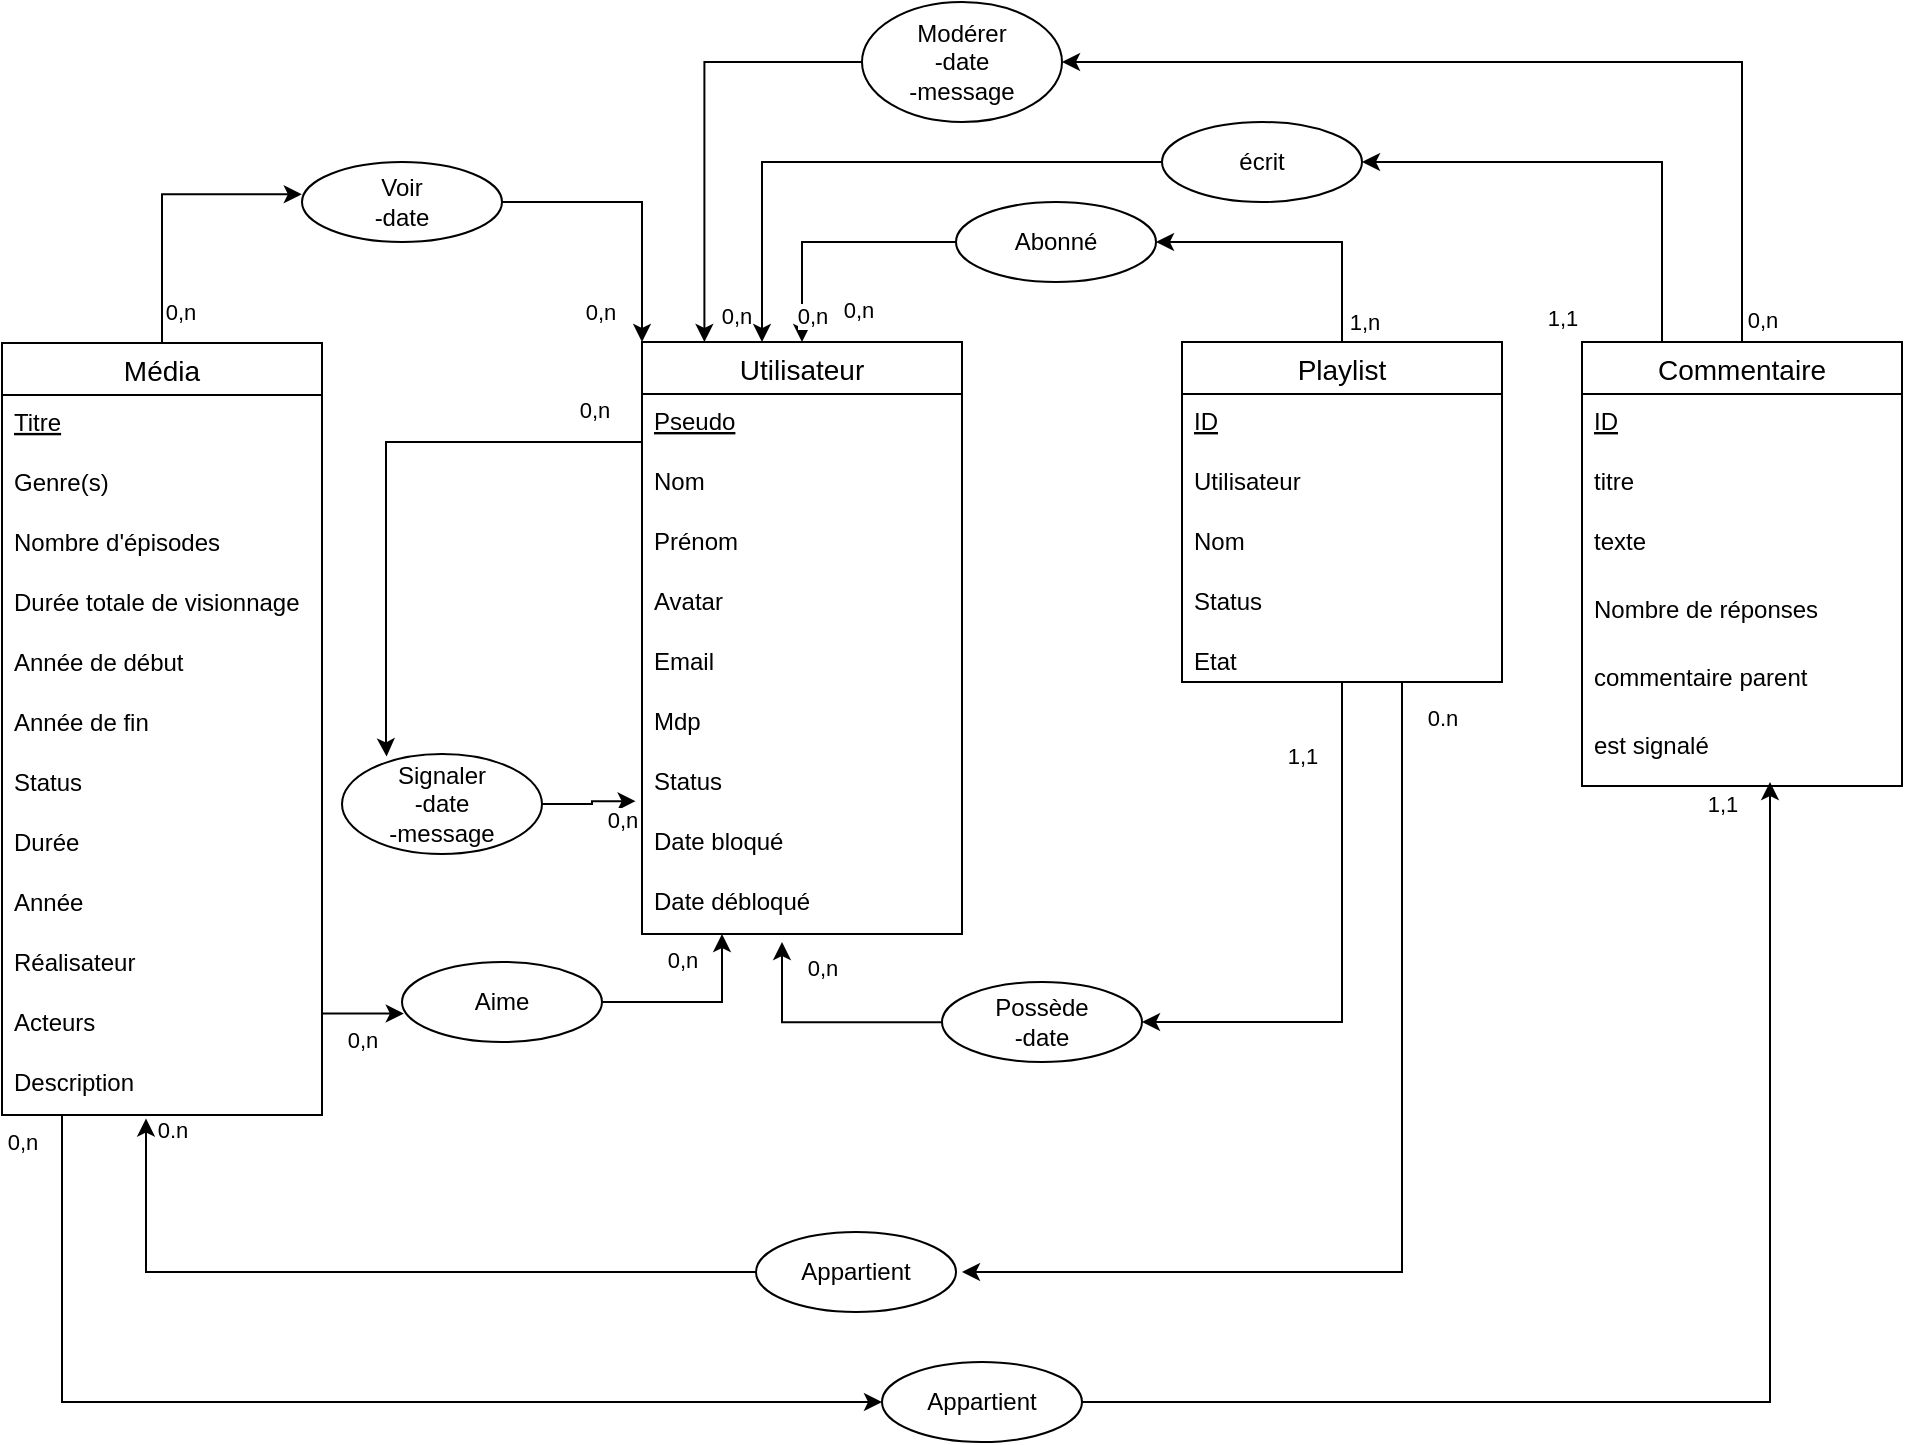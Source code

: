 <mxfile version="15.7.4" type="github" pages="2">
  <diagram id="8tf-XHC2aF1VNSttiquC" name="MCD">
    <mxGraphModel dx="1632" dy="713" grid="1" gridSize="10" guides="1" tooltips="1" connect="1" arrows="1" fold="1" page="1" pageScale="1" pageWidth="827" pageHeight="1169" math="0" shadow="0">
      <root>
        <mxCell id="0" />
        <mxCell id="1" parent="0" />
        <mxCell id="w2Y9lH-BvW_zghAYzRE6-106" style="edgeStyle=orthogonalEdgeStyle;rounded=0;orthogonalLoop=1;jettySize=auto;html=1;entryX=-0.001;entryY=0.403;entryDx=0;entryDy=0;entryPerimeter=0;" edge="1" parent="1" source="w2Y9lH-BvW_zghAYzRE6-1" target="w2Y9lH-BvW_zghAYzRE6-105">
          <mxGeometry relative="1" as="geometry" />
        </mxCell>
        <mxCell id="w2Y9lH-BvW_zghAYzRE6-120" style="edgeStyle=orthogonalEdgeStyle;rounded=0;orthogonalLoop=1;jettySize=auto;html=1;" edge="1" parent="1" source="w2Y9lH-BvW_zghAYzRE6-1" target="w2Y9lH-BvW_zghAYzRE6-119">
          <mxGeometry relative="1" as="geometry">
            <Array as="points">
              <mxPoint x="350" y="1010" />
            </Array>
          </mxGeometry>
        </mxCell>
        <mxCell id="w2Y9lH-BvW_zghAYzRE6-122" value="0,n" style="edgeLabel;html=1;align=center;verticalAlign=middle;resizable=0;points=[];" vertex="1" connectable="0" parent="w2Y9lH-BvW_zghAYzRE6-120">
          <mxGeometry x="-0.944" y="-1" relative="1" as="geometry">
            <mxPoint x="-19" y="-2" as="offset" />
          </mxGeometry>
        </mxCell>
        <mxCell id="w2Y9lH-BvW_zghAYzRE6-127" style="edgeStyle=orthogonalEdgeStyle;rounded=0;orthogonalLoop=1;jettySize=auto;html=1;entryX=0.009;entryY=0.645;entryDx=0;entryDy=0;entryPerimeter=0;" edge="1" parent="1" source="w2Y9lH-BvW_zghAYzRE6-1" target="w2Y9lH-BvW_zghAYzRE6-125">
          <mxGeometry relative="1" as="geometry">
            <Array as="points">
              <mxPoint x="480" y="816" />
              <mxPoint x="480" y="816" />
            </Array>
          </mxGeometry>
        </mxCell>
        <mxCell id="w2Y9lH-BvW_zghAYzRE6-1" value="Média" style="swimlane;fontStyle=0;childLayout=stackLayout;horizontal=1;startSize=26;horizontalStack=0;resizeParent=1;resizeParentMax=0;resizeLast=0;collapsible=1;marginBottom=0;align=center;fontSize=14;" vertex="1" parent="1">
          <mxGeometry x="320" y="480.45" width="160" height="386" as="geometry">
            <mxRectangle x="380" y="240" width="60" height="26" as="alternateBounds" />
          </mxGeometry>
        </mxCell>
        <mxCell id="w2Y9lH-BvW_zghAYzRE6-2" value="Titre" style="text;strokeColor=none;fillColor=none;spacingLeft=4;spacingRight=4;overflow=hidden;rotatable=0;points=[[0,0.5],[1,0.5]];portConstraint=eastwest;fontSize=12;fontStyle=4" vertex="1" parent="w2Y9lH-BvW_zghAYzRE6-1">
          <mxGeometry y="26" width="160" height="30" as="geometry" />
        </mxCell>
        <mxCell id="w2Y9lH-BvW_zghAYzRE6-3" value="Genre(s)" style="text;strokeColor=none;fillColor=none;spacingLeft=4;spacingRight=4;overflow=hidden;rotatable=0;points=[[0,0.5],[1,0.5]];portConstraint=eastwest;fontSize=12;" vertex="1" parent="w2Y9lH-BvW_zghAYzRE6-1">
          <mxGeometry y="56" width="160" height="30" as="geometry" />
        </mxCell>
        <mxCell id="w2Y9lH-BvW_zghAYzRE6-17" value="Nombre d&#39;épisodes" style="text;strokeColor=none;fillColor=none;spacingLeft=4;spacingRight=4;overflow=hidden;rotatable=0;points=[[0,0.5],[1,0.5]];portConstraint=eastwest;fontSize=12;" vertex="1" parent="w2Y9lH-BvW_zghAYzRE6-1">
          <mxGeometry y="86" width="160" height="30" as="geometry" />
        </mxCell>
        <mxCell id="w2Y9lH-BvW_zghAYzRE6-12" value="Durée totale de visionnage" style="text;strokeColor=none;fillColor=none;spacingLeft=4;spacingRight=4;overflow=hidden;rotatable=0;points=[[0,0.5],[1,0.5]];portConstraint=eastwest;fontSize=12;" vertex="1" parent="w2Y9lH-BvW_zghAYzRE6-1">
          <mxGeometry y="116" width="160" height="30" as="geometry" />
        </mxCell>
        <mxCell id="w2Y9lH-BvW_zghAYzRE6-13" value="Année de début" style="text;strokeColor=none;fillColor=none;spacingLeft=4;spacingRight=4;overflow=hidden;rotatable=0;points=[[0,0.5],[1,0.5]];portConstraint=eastwest;fontSize=12;" vertex="1" parent="w2Y9lH-BvW_zghAYzRE6-1">
          <mxGeometry y="146" width="160" height="30" as="geometry" />
        </mxCell>
        <mxCell id="w2Y9lH-BvW_zghAYzRE6-19" value="Année de fin" style="text;strokeColor=none;fillColor=none;spacingLeft=4;spacingRight=4;overflow=hidden;rotatable=0;points=[[0,0.5],[1,0.5]];portConstraint=eastwest;fontSize=12;" vertex="1" parent="w2Y9lH-BvW_zghAYzRE6-1">
          <mxGeometry y="176" width="160" height="30" as="geometry" />
        </mxCell>
        <mxCell id="w2Y9lH-BvW_zghAYzRE6-20" value="Status" style="text;strokeColor=none;fillColor=none;spacingLeft=4;spacingRight=4;overflow=hidden;rotatable=0;points=[[0,0.5],[1,0.5]];portConstraint=eastwest;fontSize=12;" vertex="1" parent="w2Y9lH-BvW_zghAYzRE6-1">
          <mxGeometry y="206" width="160" height="30" as="geometry" />
        </mxCell>
        <mxCell id="w2Y9lH-BvW_zghAYzRE6-4" value="Durée" style="text;strokeColor=none;fillColor=none;spacingLeft=4;spacingRight=4;overflow=hidden;rotatable=0;points=[[0,0.5],[1,0.5]];portConstraint=eastwest;fontSize=12;" vertex="1" parent="w2Y9lH-BvW_zghAYzRE6-1">
          <mxGeometry y="236" width="160" height="30" as="geometry" />
        </mxCell>
        <mxCell id="w2Y9lH-BvW_zghAYzRE6-5" value="Année" style="text;strokeColor=none;fillColor=none;spacingLeft=4;spacingRight=4;overflow=hidden;rotatable=0;points=[[0,0.5],[1,0.5]];portConstraint=eastwest;fontSize=12;" vertex="1" parent="w2Y9lH-BvW_zghAYzRE6-1">
          <mxGeometry y="266" width="160" height="30" as="geometry" />
        </mxCell>
        <mxCell id="w2Y9lH-BvW_zghAYzRE6-6" value="Réalisateur" style="text;strokeColor=none;fillColor=none;spacingLeft=4;spacingRight=4;overflow=hidden;rotatable=0;points=[[0,0.5],[1,0.5]];portConstraint=eastwest;fontSize=12;" vertex="1" parent="w2Y9lH-BvW_zghAYzRE6-1">
          <mxGeometry y="296" width="160" height="30" as="geometry" />
        </mxCell>
        <mxCell id="w2Y9lH-BvW_zghAYzRE6-7" value="Acteurs" style="text;strokeColor=none;fillColor=none;spacingLeft=4;spacingRight=4;overflow=hidden;rotatable=0;points=[[0,0.5],[1,0.5]];portConstraint=eastwest;fontSize=12;" vertex="1" parent="w2Y9lH-BvW_zghAYzRE6-1">
          <mxGeometry y="326" width="160" height="30" as="geometry" />
        </mxCell>
        <mxCell id="w2Y9lH-BvW_zghAYzRE6-8" value="Description" style="text;strokeColor=none;fillColor=none;spacingLeft=4;spacingRight=4;overflow=hidden;rotatable=0;points=[[0,0.5],[1,0.5]];portConstraint=eastwest;fontSize=12;" vertex="1" parent="w2Y9lH-BvW_zghAYzRE6-1">
          <mxGeometry y="356" width="160" height="30" as="geometry" />
        </mxCell>
        <mxCell id="w2Y9lH-BvW_zghAYzRE6-100" style="edgeStyle=orthogonalEdgeStyle;rounded=0;orthogonalLoop=1;jettySize=auto;html=1;exitX=0;exitY=0;exitDx=0;exitDy=0;entryX=0.223;entryY=0.024;entryDx=0;entryDy=0;entryPerimeter=0;" edge="1" parent="1" source="w2Y9lH-BvW_zghAYzRE6-21" target="w2Y9lH-BvW_zghAYzRE6-98">
          <mxGeometry relative="1" as="geometry">
            <Array as="points">
              <mxPoint x="640" y="530" />
              <mxPoint x="512" y="530" />
              <mxPoint x="512" y="680" />
            </Array>
          </mxGeometry>
        </mxCell>
        <mxCell id="w2Y9lH-BvW_zghAYzRE6-21" value="Utilisateur" style="swimlane;fontStyle=0;childLayout=stackLayout;horizontal=1;startSize=26;horizontalStack=0;resizeParent=1;resizeParentMax=0;resizeLast=0;collapsible=1;marginBottom=0;align=center;fontSize=14;" vertex="1" parent="1">
          <mxGeometry x="640" y="480" width="160" height="296" as="geometry">
            <mxRectangle x="380" y="240" width="60" height="26" as="alternateBounds" />
          </mxGeometry>
        </mxCell>
        <mxCell id="w2Y9lH-BvW_zghAYzRE6-22" value="Pseudo" style="text;strokeColor=none;fillColor=none;spacingLeft=4;spacingRight=4;overflow=hidden;rotatable=0;points=[[0,0.5],[1,0.5]];portConstraint=eastwest;fontSize=12;fontStyle=4" vertex="1" parent="w2Y9lH-BvW_zghAYzRE6-21">
          <mxGeometry y="26" width="160" height="30" as="geometry" />
        </mxCell>
        <mxCell id="w2Y9lH-BvW_zghAYzRE6-23" value="Nom" style="text;strokeColor=none;fillColor=none;spacingLeft=4;spacingRight=4;overflow=hidden;rotatable=0;points=[[0,0.5],[1,0.5]];portConstraint=eastwest;fontSize=12;" vertex="1" parent="w2Y9lH-BvW_zghAYzRE6-21">
          <mxGeometry y="56" width="160" height="30" as="geometry" />
        </mxCell>
        <mxCell id="w2Y9lH-BvW_zghAYzRE6-24" value="Prénom" style="text;strokeColor=none;fillColor=none;spacingLeft=4;spacingRight=4;overflow=hidden;rotatable=0;points=[[0,0.5],[1,0.5]];portConstraint=eastwest;fontSize=12;" vertex="1" parent="w2Y9lH-BvW_zghAYzRE6-21">
          <mxGeometry y="86" width="160" height="30" as="geometry" />
        </mxCell>
        <mxCell id="w2Y9lH-BvW_zghAYzRE6-25" value="Avatar" style="text;strokeColor=none;fillColor=none;spacingLeft=4;spacingRight=4;overflow=hidden;rotatable=0;points=[[0,0.5],[1,0.5]];portConstraint=eastwest;fontSize=12;" vertex="1" parent="w2Y9lH-BvW_zghAYzRE6-21">
          <mxGeometry y="116" width="160" height="30" as="geometry" />
        </mxCell>
        <mxCell id="w2Y9lH-BvW_zghAYzRE6-26" value="Email" style="text;strokeColor=none;fillColor=none;spacingLeft=4;spacingRight=4;overflow=hidden;rotatable=0;points=[[0,0.5],[1,0.5]];portConstraint=eastwest;fontSize=12;" vertex="1" parent="w2Y9lH-BvW_zghAYzRE6-21">
          <mxGeometry y="146" width="160" height="30" as="geometry" />
        </mxCell>
        <mxCell id="w2Y9lH-BvW_zghAYzRE6-27" value="Mdp" style="text;strokeColor=none;fillColor=none;spacingLeft=4;spacingRight=4;overflow=hidden;rotatable=0;points=[[0,0.5],[1,0.5]];portConstraint=eastwest;fontSize=12;" vertex="1" parent="w2Y9lH-BvW_zghAYzRE6-21">
          <mxGeometry y="176" width="160" height="30" as="geometry" />
        </mxCell>
        <mxCell id="w2Y9lH-BvW_zghAYzRE6-28" value="Status" style="text;strokeColor=none;fillColor=none;spacingLeft=4;spacingRight=4;overflow=hidden;rotatable=0;points=[[0,0.5],[1,0.5]];portConstraint=eastwest;fontSize=12;" vertex="1" parent="w2Y9lH-BvW_zghAYzRE6-21">
          <mxGeometry y="206" width="160" height="30" as="geometry" />
        </mxCell>
        <mxCell id="1XTlE_3aXD13mrpszqr8-1" value="Date bloqué" style="text;strokeColor=none;fillColor=none;spacingLeft=4;spacingRight=4;overflow=hidden;rotatable=0;points=[[0,0.5],[1,0.5]];portConstraint=eastwest;fontSize=12;" vertex="1" parent="w2Y9lH-BvW_zghAYzRE6-21">
          <mxGeometry y="236" width="160" height="30" as="geometry" />
        </mxCell>
        <mxCell id="1cqJ-1RlbX01CFLk2TwJ-1" value="Date débloqué" style="text;strokeColor=none;fillColor=none;spacingLeft=4;spacingRight=4;overflow=hidden;rotatable=0;points=[[0,0.5],[1,0.5]];portConstraint=eastwest;fontSize=12;" vertex="1" parent="w2Y9lH-BvW_zghAYzRE6-21">
          <mxGeometry y="266" width="160" height="30" as="geometry" />
        </mxCell>
        <mxCell id="w2Y9lH-BvW_zghAYzRE6-42" style="edgeStyle=orthogonalEdgeStyle;rounded=0;orthogonalLoop=1;jettySize=auto;html=1;entryX=1;entryY=0.5;entryDx=0;entryDy=0;" edge="1" parent="1" source="w2Y9lH-BvW_zghAYzRE6-29" target="w2Y9lH-BvW_zghAYzRE6-38">
          <mxGeometry relative="1" as="geometry">
            <mxPoint x="937.0" y="430" as="targetPoint" />
            <Array as="points">
              <mxPoint x="990" y="430" />
            </Array>
          </mxGeometry>
        </mxCell>
        <mxCell id="w2Y9lH-BvW_zghAYzRE6-45" value="0,n" style="edgeLabel;html=1;align=center;verticalAlign=middle;resizable=0;points=[];" vertex="1" connectable="0" parent="w2Y9lH-BvW_zghAYzRE6-42">
          <mxGeometry x="-0.294" y="7" relative="1" as="geometry">
            <mxPoint x="-242" y="27" as="offset" />
          </mxGeometry>
        </mxCell>
        <mxCell id="w2Y9lH-BvW_zghAYzRE6-47" style="edgeStyle=orthogonalEdgeStyle;rounded=0;orthogonalLoop=1;jettySize=auto;html=1;" edge="1" parent="1" source="w2Y9lH-BvW_zghAYzRE6-29">
          <mxGeometry relative="1" as="geometry">
            <mxPoint x="800" y="945" as="targetPoint" />
            <Array as="points">
              <mxPoint x="1020" y="945" />
            </Array>
          </mxGeometry>
        </mxCell>
        <mxCell id="w2Y9lH-BvW_zghAYzRE6-50" value="0.n" style="edgeLabel;html=1;align=center;verticalAlign=middle;resizable=0;points=[];" vertex="1" connectable="0" parent="w2Y9lH-BvW_zghAYzRE6-47">
          <mxGeometry x="-0.933" y="-1" relative="1" as="geometry">
            <mxPoint x="21" as="offset" />
          </mxGeometry>
        </mxCell>
        <mxCell id="w2Y9lH-BvW_zghAYzRE6-72" style="edgeStyle=orthogonalEdgeStyle;rounded=0;orthogonalLoop=1;jettySize=auto;html=1;entryX=1;entryY=0.5;entryDx=0;entryDy=0;" edge="1" parent="1" source="w2Y9lH-BvW_zghAYzRE6-29" target="w2Y9lH-BvW_zghAYzRE6-71">
          <mxGeometry relative="1" as="geometry">
            <mxPoint x="930.0" y="770" as="targetPoint" />
            <Array as="points">
              <mxPoint x="990" y="820" />
            </Array>
          </mxGeometry>
        </mxCell>
        <mxCell id="w2Y9lH-BvW_zghAYzRE6-77" value="1,1" style="edgeLabel;html=1;align=center;verticalAlign=middle;resizable=0;points=[];" vertex="1" connectable="0" parent="w2Y9lH-BvW_zghAYzRE6-72">
          <mxGeometry x="-0.482" y="-1" relative="1" as="geometry">
            <mxPoint x="-19" y="-33" as="offset" />
          </mxGeometry>
        </mxCell>
        <mxCell id="w2Y9lH-BvW_zghAYzRE6-29" value="Playlist" style="swimlane;fontStyle=0;childLayout=stackLayout;horizontal=1;startSize=26;horizontalStack=0;resizeParent=1;resizeParentMax=0;resizeLast=0;collapsible=1;marginBottom=0;align=center;fontSize=14;" vertex="1" parent="1">
          <mxGeometry x="910" y="480" width="160" height="170" as="geometry">
            <mxRectangle x="380" y="240" width="60" height="26" as="alternateBounds" />
          </mxGeometry>
        </mxCell>
        <mxCell id="w2Y9lH-BvW_zghAYzRE6-117" value="ID" style="text;strokeColor=none;fillColor=none;spacingLeft=4;spacingRight=4;overflow=hidden;rotatable=0;points=[[0,0.5],[1,0.5]];portConstraint=eastwest;fontSize=12;fontStyle=4" vertex="1" parent="w2Y9lH-BvW_zghAYzRE6-29">
          <mxGeometry y="26" width="160" height="30" as="geometry" />
        </mxCell>
        <mxCell id="w2Y9lH-BvW_zghAYzRE6-30" value="Utilisateur" style="text;strokeColor=none;fillColor=none;spacingLeft=4;spacingRight=4;overflow=hidden;rotatable=0;points=[[0,0.5],[1,0.5]];portConstraint=eastwest;fontSize=12;" vertex="1" parent="w2Y9lH-BvW_zghAYzRE6-29">
          <mxGeometry y="56" width="160" height="30" as="geometry" />
        </mxCell>
        <mxCell id="w2Y9lH-BvW_zghAYzRE6-31" value="Nom" style="text;strokeColor=none;fillColor=none;spacingLeft=4;spacingRight=4;overflow=hidden;rotatable=0;points=[[0,0.5],[1,0.5]];portConstraint=eastwest;fontSize=12;fontStyle=0" vertex="1" parent="w2Y9lH-BvW_zghAYzRE6-29">
          <mxGeometry y="86" width="160" height="30" as="geometry" />
        </mxCell>
        <mxCell id="w2Y9lH-BvW_zghAYzRE6-32" value="Status" style="text;strokeColor=none;fillColor=none;spacingLeft=4;spacingRight=4;overflow=hidden;rotatable=0;points=[[0,0.5],[1,0.5]];portConstraint=eastwest;fontSize=12;" vertex="1" parent="w2Y9lH-BvW_zghAYzRE6-29">
          <mxGeometry y="116" width="160" height="30" as="geometry" />
        </mxCell>
        <mxCell id="w2Y9lH-BvW_zghAYzRE6-33" value="Etat" style="text;strokeColor=none;fillColor=none;spacingLeft=4;spacingRight=4;overflow=hidden;rotatable=0;points=[[0,0.5],[1,0.5]];portConstraint=eastwest;fontSize=12;" vertex="1" parent="w2Y9lH-BvW_zghAYzRE6-29">
          <mxGeometry y="146" width="160" height="24" as="geometry" />
        </mxCell>
        <mxCell id="w2Y9lH-BvW_zghAYzRE6-43" style="edgeStyle=orthogonalEdgeStyle;rounded=0;orthogonalLoop=1;jettySize=auto;html=1;exitX=0;exitY=0.5;exitDx=0;exitDy=0;" edge="1" parent="1" source="w2Y9lH-BvW_zghAYzRE6-38" target="w2Y9lH-BvW_zghAYzRE6-21">
          <mxGeometry relative="1" as="geometry" />
        </mxCell>
        <mxCell id="w2Y9lH-BvW_zghAYzRE6-44" value="1,n" style="edgeLabel;html=1;align=center;verticalAlign=middle;resizable=0;points=[];" vertex="1" connectable="0" parent="w2Y9lH-BvW_zghAYzRE6-43">
          <mxGeometry x="-0.221" y="11" relative="1" as="geometry">
            <mxPoint x="253" y="29" as="offset" />
          </mxGeometry>
        </mxCell>
        <mxCell id="w2Y9lH-BvW_zghAYzRE6-38" value="&lt;div&gt;Abonné&lt;/div&gt;" style="ellipse;whiteSpace=wrap;html=1;align=center;" vertex="1" parent="1">
          <mxGeometry x="797" y="410" width="100" height="40" as="geometry" />
        </mxCell>
        <mxCell id="w2Y9lH-BvW_zghAYzRE6-69" style="edgeStyle=orthogonalEdgeStyle;rounded=0;orthogonalLoop=1;jettySize=auto;html=1;entryX=0.45;entryY=1.061;entryDx=0;entryDy=0;entryPerimeter=0;" edge="1" parent="1" source="w2Y9lH-BvW_zghAYzRE6-46" target="w2Y9lH-BvW_zghAYzRE6-8">
          <mxGeometry relative="1" as="geometry">
            <Array as="points">
              <mxPoint x="392" y="945" />
            </Array>
          </mxGeometry>
        </mxCell>
        <mxCell id="w2Y9lH-BvW_zghAYzRE6-46" value="Appartient" style="ellipse;whiteSpace=wrap;html=1;align=center;" vertex="1" parent="1">
          <mxGeometry x="697" y="925" width="100" height="40" as="geometry" />
        </mxCell>
        <mxCell id="w2Y9lH-BvW_zghAYzRE6-86" style="edgeStyle=orthogonalEdgeStyle;rounded=0;orthogonalLoop=1;jettySize=auto;html=1;entryX=1;entryY=0.5;entryDx=0;entryDy=0;" edge="1" parent="1" source="w2Y9lH-BvW_zghAYzRE6-53" target="w2Y9lH-BvW_zghAYzRE6-83">
          <mxGeometry relative="1" as="geometry">
            <mxPoint x="890.0" y="330" as="targetPoint" />
            <Array as="points">
              <mxPoint x="1190" y="340" />
            </Array>
          </mxGeometry>
        </mxCell>
        <mxCell id="w2Y9lH-BvW_zghAYzRE6-88" value="0,n" style="edgeLabel;html=1;align=center;verticalAlign=middle;resizable=0;points=[];" vertex="1" connectable="0" parent="w2Y9lH-BvW_zghAYzRE6-86">
          <mxGeometry x="-0.92" y="-2" relative="1" as="geometry">
            <mxPoint x="8" y="8" as="offset" />
          </mxGeometry>
        </mxCell>
        <mxCell id="w2Y9lH-BvW_zghAYzRE6-87" style="edgeStyle=orthogonalEdgeStyle;rounded=0;orthogonalLoop=1;jettySize=auto;html=1;exitX=0.25;exitY=0;exitDx=0;exitDy=0;" edge="1" parent="1" source="w2Y9lH-BvW_zghAYzRE6-53" target="w2Y9lH-BvW_zghAYzRE6-62">
          <mxGeometry relative="1" as="geometry">
            <Array as="points">
              <mxPoint x="1150" y="390" />
            </Array>
          </mxGeometry>
        </mxCell>
        <mxCell id="w2Y9lH-BvW_zghAYzRE6-53" value="Commentaire" style="swimlane;fontStyle=0;childLayout=stackLayout;horizontal=1;startSize=26;horizontalStack=0;resizeParent=1;resizeParentMax=0;resizeLast=0;collapsible=1;marginBottom=0;align=center;fontSize=14;" vertex="1" parent="1">
          <mxGeometry x="1110" y="480" width="160" height="222" as="geometry">
            <mxRectangle x="380" y="240" width="60" height="26" as="alternateBounds" />
          </mxGeometry>
        </mxCell>
        <mxCell id="w2Y9lH-BvW_zghAYzRE6-60" value="ID" style="text;strokeColor=none;fillColor=none;spacingLeft=4;spacingRight=4;overflow=hidden;rotatable=0;points=[[0,0.5],[1,0.5]];portConstraint=eastwest;fontSize=12;fontStyle=4" vertex="1" parent="w2Y9lH-BvW_zghAYzRE6-53">
          <mxGeometry y="26" width="160" height="30" as="geometry" />
        </mxCell>
        <mxCell id="w2Y9lH-BvW_zghAYzRE6-56" value="titre" style="text;strokeColor=none;fillColor=none;spacingLeft=4;spacingRight=4;overflow=hidden;rotatable=0;points=[[0,0.5],[1,0.5]];portConstraint=eastwest;fontSize=12;" vertex="1" parent="w2Y9lH-BvW_zghAYzRE6-53">
          <mxGeometry y="56" width="160" height="30" as="geometry" />
        </mxCell>
        <mxCell id="w2Y9lH-BvW_zghAYzRE6-57" value="texte" style="text;strokeColor=none;fillColor=none;spacingLeft=4;spacingRight=4;overflow=hidden;rotatable=0;points=[[0,0.5],[1,0.5]];portConstraint=eastwest;fontSize=12;" vertex="1" parent="w2Y9lH-BvW_zghAYzRE6-53">
          <mxGeometry y="86" width="160" height="34" as="geometry" />
        </mxCell>
        <mxCell id="w2Y9lH-BvW_zghAYzRE6-58" value="Nombre de réponses" style="text;strokeColor=none;fillColor=none;spacingLeft=4;spacingRight=4;overflow=hidden;rotatable=0;points=[[0,0.5],[1,0.5]];portConstraint=eastwest;fontSize=12;" vertex="1" parent="w2Y9lH-BvW_zghAYzRE6-53">
          <mxGeometry y="120" width="160" height="34" as="geometry" />
        </mxCell>
        <mxCell id="w2Y9lH-BvW_zghAYzRE6-59" value="commentaire parent" style="text;strokeColor=none;fillColor=none;spacingLeft=4;spacingRight=4;overflow=hidden;rotatable=0;points=[[0,0.5],[1,0.5]];portConstraint=eastwest;fontSize=12;" vertex="1" parent="w2Y9lH-BvW_zghAYzRE6-53">
          <mxGeometry y="154" width="160" height="34" as="geometry" />
        </mxCell>
        <mxCell id="nPhygnXzOba6I9fE0yGV-1" value="est signalé" style="text;strokeColor=none;fillColor=none;spacingLeft=4;spacingRight=4;overflow=hidden;rotatable=0;points=[[0,0.5],[1,0.5]];portConstraint=eastwest;fontSize=12;" vertex="1" parent="w2Y9lH-BvW_zghAYzRE6-53">
          <mxGeometry y="188" width="160" height="34" as="geometry" />
        </mxCell>
        <mxCell id="w2Y9lH-BvW_zghAYzRE6-64" style="edgeStyle=orthogonalEdgeStyle;rounded=0;orthogonalLoop=1;jettySize=auto;html=1;exitX=0;exitY=0.5;exitDx=0;exitDy=0;" edge="1" parent="1" source="w2Y9lH-BvW_zghAYzRE6-62">
          <mxGeometry relative="1" as="geometry">
            <mxPoint x="700" y="480" as="targetPoint" />
            <Array as="points">
              <mxPoint x="700" y="390" />
              <mxPoint x="700" y="480" />
            </Array>
          </mxGeometry>
        </mxCell>
        <mxCell id="w2Y9lH-BvW_zghAYzRE6-67" value="1,1" style="edgeLabel;html=1;align=center;verticalAlign=middle;resizable=0;points=[];" vertex="1" connectable="0" parent="w2Y9lH-BvW_zghAYzRE6-64">
          <mxGeometry x="0.869" relative="1" as="geometry">
            <mxPoint x="400" y="7" as="offset" />
          </mxGeometry>
        </mxCell>
        <mxCell id="w2Y9lH-BvW_zghAYzRE6-62" value="&lt;div&gt;écrit&lt;/div&gt;" style="ellipse;whiteSpace=wrap;html=1;align=center;" vertex="1" parent="1">
          <mxGeometry x="900" y="370" width="100" height="40" as="geometry" />
        </mxCell>
        <mxCell id="w2Y9lH-BvW_zghAYzRE6-70" value="0.n" style="edgeLabel;html=1;align=center;verticalAlign=middle;resizable=0;points=[];" vertex="1" connectable="0" parent="1">
          <mxGeometry x="360.004" y="890.452" as="geometry">
            <mxPoint x="45" y="-17" as="offset" />
          </mxGeometry>
        </mxCell>
        <mxCell id="w2Y9lH-BvW_zghAYzRE6-73" style="edgeStyle=orthogonalEdgeStyle;rounded=0;orthogonalLoop=1;jettySize=auto;html=1;" edge="1" parent="1">
          <mxGeometry relative="1" as="geometry">
            <mxPoint x="790.0" y="820.129" as="sourcePoint" />
            <mxPoint x="710" y="780" as="targetPoint" />
            <Array as="points">
              <mxPoint x="710" y="820.07" />
              <mxPoint x="710" y="780.07" />
            </Array>
          </mxGeometry>
        </mxCell>
        <mxCell id="w2Y9lH-BvW_zghAYzRE6-75" value="0,n" style="edgeLabel;html=1;align=center;verticalAlign=middle;resizable=0;points=[];" vertex="1" connectable="0" parent="w2Y9lH-BvW_zghAYzRE6-73">
          <mxGeometry x="0.734" y="-3" relative="1" as="geometry">
            <mxPoint x="17" y="-3" as="offset" />
          </mxGeometry>
        </mxCell>
        <mxCell id="w2Y9lH-BvW_zghAYzRE6-71" value="&lt;div&gt;Possède&lt;/div&gt;-date" style="ellipse;whiteSpace=wrap;html=1;" vertex="1" parent="1">
          <mxGeometry x="790" y="800" width="100" height="40" as="geometry" />
        </mxCell>
        <mxCell id="w2Y9lH-BvW_zghAYzRE6-103" style="edgeStyle=orthogonalEdgeStyle;rounded=0;orthogonalLoop=1;jettySize=auto;html=1;entryX=0.195;entryY=0;entryDx=0;entryDy=0;entryPerimeter=0;" edge="1" parent="1" source="w2Y9lH-BvW_zghAYzRE6-83" target="w2Y9lH-BvW_zghAYzRE6-21">
          <mxGeometry relative="1" as="geometry">
            <Array as="points">
              <mxPoint x="671" y="340" />
            </Array>
          </mxGeometry>
        </mxCell>
        <mxCell id="w2Y9lH-BvW_zghAYzRE6-83" value="&lt;div&gt;Modérer&lt;br&gt;&lt;/div&gt;&lt;div&gt;-date&lt;/div&gt;&lt;div&gt;-message&lt;br&gt;&lt;/div&gt;" style="ellipse;whiteSpace=wrap;html=1;align=center;" vertex="1" parent="1">
          <mxGeometry x="750" y="310" width="100" height="60" as="geometry" />
        </mxCell>
        <mxCell id="w2Y9lH-BvW_zghAYzRE6-89" value="0,n" style="edgeLabel;html=1;align=center;verticalAlign=middle;resizable=0;points=[];" vertex="1" connectable="0" parent="1">
          <mxGeometry x="1050.004" y="489.999" as="geometry">
            <mxPoint x="-325" y="-23" as="offset" />
          </mxGeometry>
        </mxCell>
        <mxCell id="w2Y9lH-BvW_zghAYzRE6-90" value="0,n" style="edgeLabel;html=1;align=center;verticalAlign=middle;resizable=0;points=[];" vertex="1" connectable="0" parent="1">
          <mxGeometry x="770.004" y="479.998" as="geometry">
            <mxPoint x="-83" y="-13" as="offset" />
          </mxGeometry>
        </mxCell>
        <mxCell id="w2Y9lH-BvW_zghAYzRE6-99" style="edgeStyle=orthogonalEdgeStyle;rounded=0;orthogonalLoop=1;jettySize=auto;html=1;entryX=-0.02;entryY=0.786;entryDx=0;entryDy=0;entryPerimeter=0;" edge="1" parent="1" source="w2Y9lH-BvW_zghAYzRE6-98" target="w2Y9lH-BvW_zghAYzRE6-28">
          <mxGeometry relative="1" as="geometry" />
        </mxCell>
        <mxCell id="w2Y9lH-BvW_zghAYzRE6-98" value="&lt;div&gt;Signaler&lt;/div&gt;&lt;div&gt;-date&lt;/div&gt;&lt;div&gt;-message&lt;br&gt;&lt;/div&gt;" style="ellipse;whiteSpace=wrap;html=1;" vertex="1" parent="1">
          <mxGeometry x="490" y="686" width="100" height="50" as="geometry" />
        </mxCell>
        <mxCell id="w2Y9lH-BvW_zghAYzRE6-102" value="0,n" style="edgeLabel;html=1;align=center;verticalAlign=middle;resizable=0;points=[];" vertex="1" connectable="0" parent="1">
          <mxGeometry x="649.999" y="740.004" as="geometry">
            <mxPoint x="-20" y="-21" as="offset" />
          </mxGeometry>
        </mxCell>
        <mxCell id="w2Y9lH-BvW_zghAYzRE6-107" style="edgeStyle=orthogonalEdgeStyle;rounded=0;orthogonalLoop=1;jettySize=auto;html=1;entryX=0;entryY=0;entryDx=0;entryDy=0;" edge="1" parent="1" source="w2Y9lH-BvW_zghAYzRE6-105" target="w2Y9lH-BvW_zghAYzRE6-21">
          <mxGeometry relative="1" as="geometry">
            <Array as="points">
              <mxPoint x="640" y="410" />
            </Array>
          </mxGeometry>
        </mxCell>
        <mxCell id="w2Y9lH-BvW_zghAYzRE6-105" value="&lt;div&gt;Voir&lt;/div&gt;-date" style="ellipse;whiteSpace=wrap;html=1;align=center;" vertex="1" parent="1">
          <mxGeometry x="470" y="390" width="100" height="40" as="geometry" />
        </mxCell>
        <mxCell id="w2Y9lH-BvW_zghAYzRE6-108" value="0,n" style="edgeLabel;html=1;align=center;verticalAlign=middle;resizable=0;points=[];" vertex="1" connectable="0" parent="1">
          <mxGeometry x="750.034" y="480.448" as="geometry">
            <mxPoint x="-131" y="-16" as="offset" />
          </mxGeometry>
        </mxCell>
        <mxCell id="w2Y9lH-BvW_zghAYzRE6-109" value="0,n" style="edgeLabel;html=1;align=center;verticalAlign=middle;resizable=0;points=[];" vertex="1" connectable="0" parent="1">
          <mxGeometry x="540.004" y="480.448" as="geometry">
            <mxPoint x="-131" y="-16" as="offset" />
          </mxGeometry>
        </mxCell>
        <mxCell id="w2Y9lH-BvW_zghAYzRE6-121" style="edgeStyle=orthogonalEdgeStyle;rounded=0;orthogonalLoop=1;jettySize=auto;html=1;" edge="1" parent="1" source="w2Y9lH-BvW_zghAYzRE6-119">
          <mxGeometry relative="1" as="geometry">
            <mxPoint x="1204" y="700" as="targetPoint" />
            <Array as="points">
              <mxPoint x="1204" y="1010" />
            </Array>
          </mxGeometry>
        </mxCell>
        <mxCell id="w2Y9lH-BvW_zghAYzRE6-123" value="1,1" style="edgeLabel;html=1;align=center;verticalAlign=middle;resizable=0;points=[];" vertex="1" connectable="0" parent="w2Y9lH-BvW_zghAYzRE6-121">
          <mxGeometry x="0.958" y="-3" relative="1" as="geometry">
            <mxPoint x="-27" y="-3" as="offset" />
          </mxGeometry>
        </mxCell>
        <mxCell id="w2Y9lH-BvW_zghAYzRE6-119" value="Appartient" style="ellipse;whiteSpace=wrap;html=1;align=center;" vertex="1" parent="1">
          <mxGeometry x="760" y="990" width="100" height="40" as="geometry" />
        </mxCell>
        <mxCell id="w2Y9lH-BvW_zghAYzRE6-128" style="edgeStyle=orthogonalEdgeStyle;rounded=0;orthogonalLoop=1;jettySize=auto;html=1;entryX=0.25;entryY=1;entryDx=0;entryDy=0;" edge="1" parent="1" source="w2Y9lH-BvW_zghAYzRE6-125" target="w2Y9lH-BvW_zghAYzRE6-21">
          <mxGeometry relative="1" as="geometry">
            <mxPoint x="670" y="760" as="targetPoint" />
            <Array as="points">
              <mxPoint x="680" y="810" />
            </Array>
          </mxGeometry>
        </mxCell>
        <mxCell id="w2Y9lH-BvW_zghAYzRE6-125" value="Aime" style="ellipse;whiteSpace=wrap;html=1;" vertex="1" parent="1">
          <mxGeometry x="520" y="790" width="100" height="40" as="geometry" />
        </mxCell>
        <mxCell id="oymeotptZleGbFHTf76_-2" value="0,n" style="edgeLabel;html=1;align=center;verticalAlign=middle;resizable=0;points=[];" vertex="1" connectable="0" parent="1">
          <mxGeometry x="747.004" y="529.998" as="geometry">
            <mxPoint x="-131" y="-16" as="offset" />
          </mxGeometry>
        </mxCell>
        <mxCell id="oymeotptZleGbFHTf76_-3" value="0,n" style="edgeLabel;html=1;align=center;verticalAlign=middle;resizable=0;points=[];" vertex="1" connectable="0" parent="1">
          <mxGeometry x="679.999" y="810.004" as="geometry">
            <mxPoint x="-20" y="-21" as="offset" />
          </mxGeometry>
        </mxCell>
        <mxCell id="oymeotptZleGbFHTf76_-4" value="0,n" style="edgeLabel;html=1;align=center;verticalAlign=middle;resizable=0;points=[];" vertex="1" connectable="0" parent="1">
          <mxGeometry x="519.999" y="850.004" as="geometry">
            <mxPoint x="-20" y="-21" as="offset" />
          </mxGeometry>
        </mxCell>
      </root>
    </mxGraphModel>
  </diagram>
  <diagram id="HOoUXuzICTAFSGOXYs0G" name="MLD">
    <mxGraphModel dx="2312" dy="1010" grid="1" gridSize="10" guides="1" tooltips="1" connect="1" arrows="1" fold="1" page="1" pageScale="1" pageWidth="827" pageHeight="1169" math="0" shadow="0">
      <root>
        <mxCell id="0l9OWkSnHtWUdckkpkIx-0" />
        <mxCell id="0l9OWkSnHtWUdckkpkIx-1" parent="0l9OWkSnHtWUdckkpkIx-0" />
        <mxCell id="R5w-9kv8tPswztsS1qLd-0" style="edgeStyle=orthogonalEdgeStyle;rounded=0;orthogonalLoop=1;jettySize=auto;html=1;exitX=0.468;exitY=0.002;exitDx=0;exitDy=0;exitPerimeter=0;entryX=0;entryY=0.5;entryDx=0;entryDy=0;" edge="1" parent="0l9OWkSnHtWUdckkpkIx-1" source="R5w-9kv8tPswztsS1qLd-86" target="R5w-9kv8tPswztsS1qLd-183">
          <mxGeometry relative="1" as="geometry">
            <mxPoint x="420" y="236" as="targetPoint" />
          </mxGeometry>
        </mxCell>
        <mxCell id="R5w-9kv8tPswztsS1qLd-1" style="edgeStyle=orthogonalEdgeStyle;rounded=0;orthogonalLoop=1;jettySize=auto;html=1;exitX=0.25;exitY=1;exitDx=0;exitDy=0;entryX=0.25;entryY=1;entryDx=0;entryDy=0;" edge="1" parent="0l9OWkSnHtWUdckkpkIx-1" source="R5w-9kv8tPswztsS1qLd-86" target="R5w-9kv8tPswztsS1qLd-127">
          <mxGeometry relative="1" as="geometry">
            <Array as="points">
              <mxPoint x="188" y="930" />
              <mxPoint x="1243" y="930" />
            </Array>
            <mxPoint x="300" y="690" as="sourcePoint" />
            <mxPoint x="1060" y="500" as="targetPoint" />
          </mxGeometry>
        </mxCell>
        <mxCell id="R5w-9kv8tPswztsS1qLd-141" value="Appartient" style="edgeLabel;html=1;align=center;verticalAlign=middle;resizable=0;points=[];" vertex="1" connectable="0" parent="R5w-9kv8tPswztsS1qLd-1">
          <mxGeometry x="-0.118" relative="1" as="geometry">
            <mxPoint x="4" y="-10" as="offset" />
          </mxGeometry>
        </mxCell>
        <mxCell id="R5w-9kv8tPswztsS1qLd-3" style="edgeStyle=orthogonalEdgeStyle;rounded=0;orthogonalLoop=1;jettySize=auto;html=1;exitX=1;exitY=0.5;exitDx=0;exitDy=0;entryX=0;entryY=0.5;entryDx=0;entryDy=0;" edge="1" parent="0l9OWkSnHtWUdckkpkIx-1" source="R5w-9kv8tPswztsS1qLd-16" target="0hhYNdehle5xk2fPGUzY-27">
          <mxGeometry relative="1" as="geometry">
            <Array as="points">
              <mxPoint x="330" y="673" />
            </Array>
            <mxPoint x="260" y="643" as="sourcePoint" />
            <mxPoint x="520" y="645" as="targetPoint" />
          </mxGeometry>
        </mxCell>
        <mxCell id="R5w-9kv8tPswztsS1qLd-26" style="edgeStyle=orthogonalEdgeStyle;rounded=0;orthogonalLoop=1;jettySize=auto;html=1;exitX=0.568;exitY=0.007;exitDx=0;exitDy=0;exitPerimeter=0;entryX=1;entryY=0.5;entryDx=0;entryDy=0;" edge="1" parent="0l9OWkSnHtWUdckkpkIx-1" source="R5w-9kv8tPswztsS1qLd-112" target="R5w-9kv8tPswztsS1qLd-170">
          <mxGeometry relative="1" as="geometry">
            <mxPoint x="1020" y="260" as="targetPoint" />
            <Array as="points">
              <mxPoint x="1058" y="235" />
            </Array>
            <mxPoint x="1030" y="280" as="sourcePoint" />
          </mxGeometry>
        </mxCell>
        <mxCell id="R5w-9kv8tPswztsS1qLd-28" style="edgeStyle=orthogonalEdgeStyle;rounded=0;orthogonalLoop=1;jettySize=auto;html=1;entryX=1;entryY=0.5;entryDx=0;entryDy=0;" edge="1" parent="0l9OWkSnHtWUdckkpkIx-1" target="0hhYNdehle5xk2fPGUzY-1">
          <mxGeometry relative="1" as="geometry">
            <mxPoint x="930" y="780" as="targetPoint" />
            <Array as="points">
              <mxPoint x="1060" y="825" />
            </Array>
            <mxPoint x="1060" y="500" as="sourcePoint" />
          </mxGeometry>
        </mxCell>
        <mxCell id="R5w-9kv8tPswztsS1qLd-30" style="edgeStyle=orthogonalEdgeStyle;rounded=0;orthogonalLoop=1;jettySize=auto;html=1;entryX=1;entryY=0.5;entryDx=0;entryDy=0;" edge="1" parent="0l9OWkSnHtWUdckkpkIx-1" target="0hhYNdehle5xk2fPGUzY-14">
          <mxGeometry relative="1" as="geometry">
            <mxPoint x="980" y="600" as="targetPoint" />
            <Array as="points">
              <mxPoint x="1030" y="661" />
            </Array>
            <mxPoint x="1030" y="500" as="sourcePoint" />
          </mxGeometry>
        </mxCell>
        <mxCell id="R5w-9kv8tPswztsS1qLd-38" style="edgeStyle=orthogonalEdgeStyle;rounded=0;orthogonalLoop=1;jettySize=auto;html=1;entryX=0.793;entryY=0;entryDx=0;entryDy=0;entryPerimeter=0;exitX=0;exitY=0.5;exitDx=0;exitDy=0;" edge="1" parent="0l9OWkSnHtWUdckkpkIx-1" source="R5w-9kv8tPswztsS1qLd-169" target="R5w-9kv8tPswztsS1qLd-99">
          <mxGeometry relative="1" as="geometry">
            <mxPoint x="810" y="260" as="sourcePoint" />
            <mxPoint x="760" y="280" as="targetPoint" />
          </mxGeometry>
        </mxCell>
        <mxCell id="R5w-9kv8tPswztsS1qLd-41" style="edgeStyle=orthogonalEdgeStyle;rounded=0;orthogonalLoop=1;jettySize=auto;html=1;exitX=0;exitY=0.5;exitDx=0;exitDy=0;entryX=0.5;entryY=1;entryDx=0;entryDy=0;" edge="1" parent="0l9OWkSnHtWUdckkpkIx-1" source="0hhYNdehle5xk2fPGUzY-0" target="R5w-9kv8tPswztsS1qLd-86">
          <mxGeometry relative="1" as="geometry">
            <Array as="points">
              <mxPoint x="235" y="825" />
            </Array>
            <mxPoint x="620" y="775" as="sourcePoint" />
            <mxPoint x="330" y="690" as="targetPoint" />
          </mxGeometry>
        </mxCell>
        <mxCell id="R5w-9kv8tPswztsS1qLd-43" style="edgeStyle=orthogonalEdgeStyle;rounded=0;orthogonalLoop=1;jettySize=auto;html=1;entryX=1;entryY=0.5;entryDx=0;entryDy=0;exitX=0.476;exitY=-0.005;exitDx=0;exitDy=0;exitPerimeter=0;" edge="1" parent="0l9OWkSnHtWUdckkpkIx-1" source="R5w-9kv8tPswztsS1qLd-127" target="R5w-9kv8tPswztsS1qLd-157">
          <mxGeometry relative="1" as="geometry">
            <mxPoint x="930.0" y="160" as="targetPoint" />
            <Array as="points">
              <mxPoint x="1285" y="55" />
            </Array>
            <mxPoint x="1360" y="260" as="sourcePoint" />
          </mxGeometry>
        </mxCell>
        <mxCell id="R5w-9kv8tPswztsS1qLd-45" style="edgeStyle=orthogonalEdgeStyle;rounded=0;orthogonalLoop=1;jettySize=auto;html=1;exitX=0.225;exitY=0.007;exitDx=0;exitDy=0;exitPerimeter=0;" edge="1" parent="0l9OWkSnHtWUdckkpkIx-1" source="R5w-9kv8tPswztsS1qLd-127" target="R5w-9kv8tPswztsS1qLd-99">
          <mxGeometry relative="1" as="geometry">
            <Array as="points">
              <mxPoint x="1238" y="170" />
              <mxPoint x="744" y="170" />
            </Array>
            <mxPoint x="1290" y="270" as="sourcePoint" />
            <mxPoint x="1040" y="220" as="targetPoint" />
          </mxGeometry>
        </mxCell>
        <mxCell id="R5w-9kv8tPswztsS1qLd-140" value="Ecrit" style="edgeLabel;html=1;align=center;verticalAlign=middle;resizable=0;points=[];" vertex="1" connectable="0" parent="R5w-9kv8tPswztsS1qLd-45">
          <mxGeometry x="-0.158" y="-1" relative="1" as="geometry">
            <mxPoint x="18" y="-9" as="offset" />
          </mxGeometry>
        </mxCell>
        <mxCell id="R5w-9kv8tPswztsS1qLd-56" style="edgeStyle=orthogonalEdgeStyle;rounded=0;orthogonalLoop=1;jettySize=auto;html=1;entryX=0.5;entryY=1;entryDx=0;entryDy=0;exitX=0;exitY=0.5;exitDx=0;exitDy=0;" edge="1" parent="0l9OWkSnHtWUdckkpkIx-1" source="0hhYNdehle5xk2fPGUzY-14" target="R5w-9kv8tPswztsS1qLd-99">
          <mxGeometry relative="1" as="geometry">
            <Array as="points">
              <mxPoint x="744" y="661" />
            </Array>
            <mxPoint x="780" y="600" as="sourcePoint" />
          </mxGeometry>
        </mxCell>
        <mxCell id="R5w-9kv8tPswztsS1qLd-59" style="edgeStyle=orthogonalEdgeStyle;rounded=0;orthogonalLoop=1;jettySize=auto;html=1;entryX=0.32;entryY=0.007;entryDx=0;entryDy=0;entryPerimeter=0;exitX=0;exitY=0.5;exitDx=0;exitDy=0;" edge="1" parent="0l9OWkSnHtWUdckkpkIx-1" source="R5w-9kv8tPswztsS1qLd-157" target="R5w-9kv8tPswztsS1qLd-99">
          <mxGeometry relative="1" as="geometry">
            <Array as="points">
              <mxPoint x="710" y="55" />
            </Array>
            <mxPoint x="711" y="280" as="targetPoint" />
          </mxGeometry>
        </mxCell>
        <mxCell id="R5w-9kv8tPswztsS1qLd-66" style="edgeStyle=orthogonalEdgeStyle;rounded=0;orthogonalLoop=1;jettySize=auto;html=1;" edge="1" parent="0l9OWkSnHtWUdckkpkIx-1">
          <mxGeometry relative="1" as="geometry">
            <mxPoint x="659.41" y="370" as="sourcePoint" />
            <Array as="points">
              <mxPoint x="599.41" y="370" />
            </Array>
            <mxPoint x="599" y="380" as="targetPoint" />
          </mxGeometry>
        </mxCell>
        <mxCell id="R5w-9kv8tPswztsS1qLd-72" style="edgeStyle=orthogonalEdgeStyle;rounded=0;orthogonalLoop=1;jettySize=auto;html=1;entryX=0.168;entryY=0.001;entryDx=0;entryDy=0;entryPerimeter=0;exitX=1;exitY=0.5;exitDx=0;exitDy=0;" edge="1" parent="0l9OWkSnHtWUdckkpkIx-1" source="R5w-9kv8tPswztsS1qLd-183" target="R5w-9kv8tPswztsS1qLd-99">
          <mxGeometry relative="1" as="geometry">
            <Array as="points">
              <mxPoint x="681" y="223" />
            </Array>
            <mxPoint x="660" y="240" as="sourcePoint" />
            <mxPoint x="680" y="280" as="targetPoint" />
          </mxGeometry>
        </mxCell>
        <mxCell id="R5w-9kv8tPswztsS1qLd-78" style="edgeStyle=orthogonalEdgeStyle;rounded=0;orthogonalLoop=1;jettySize=auto;html=1;entryX=1;entryY=0.5;entryDx=0;entryDy=0;" edge="1" parent="0l9OWkSnHtWUdckkpkIx-1" source="R5w-9kv8tPswztsS1qLd-19" target="R5w-9kv8tPswztsS1qLd-25">
          <mxGeometry relative="1" as="geometry">
            <mxPoint x="892" y="375" as="targetPoint" />
            <Array as="points">
              <mxPoint x="859" y="355" />
              <mxPoint x="859" y="525" />
            </Array>
          </mxGeometry>
        </mxCell>
        <mxCell id="R5w-9kv8tPswztsS1qLd-142" value="Modifie" style="edgeLabel;html=1;align=center;verticalAlign=middle;resizable=0;points=[];" vertex="1" connectable="0" parent="R5w-9kv8tPswztsS1qLd-78">
          <mxGeometry x="-0.325" y="-3" relative="1" as="geometry">
            <mxPoint x="24" y="29" as="offset" />
          </mxGeometry>
        </mxCell>
        <mxCell id="R5w-9kv8tPswztsS1qLd-84" style="edgeStyle=orthogonalEdgeStyle;rounded=0;orthogonalLoop=1;jettySize=auto;html=1;entryX=0.25;entryY=1;entryDx=0;entryDy=0;exitX=1;exitY=0.5;exitDx=0;exitDy=0;" edge="1" parent="0l9OWkSnHtWUdckkpkIx-1" source="0hhYNdehle5xk2fPGUzY-26" target="R5w-9kv8tPswztsS1qLd-99">
          <mxGeometry relative="1" as="geometry">
            <mxPoint x="710" y="550" as="targetPoint" />
            <Array as="points">
              <mxPoint x="697" y="673" />
            </Array>
            <mxPoint x="700" y="640" as="sourcePoint" />
          </mxGeometry>
        </mxCell>
        <mxCell id="R5w-9kv8tPswztsS1qLd-86" value="Média" style="shape=table;startSize=30;container=1;collapsible=1;childLayout=tableLayout;fixedRows=1;rowLines=0;fontStyle=1;align=center;resizeLast=1;" vertex="1" parent="0l9OWkSnHtWUdckkpkIx-1">
          <mxGeometry x="140" y="270" width="190" height="420" as="geometry" />
        </mxCell>
        <mxCell id="R5w-9kv8tPswztsS1qLd-87" value="" style="shape=partialRectangle;collapsible=0;dropTarget=0;pointerEvents=0;fillColor=none;top=0;left=0;bottom=1;right=0;points=[[0,0.5],[1,0.5]];portConstraint=eastwest;" vertex="1" parent="R5w-9kv8tPswztsS1qLd-86">
          <mxGeometry y="30" width="190" height="30" as="geometry" />
        </mxCell>
        <mxCell id="R5w-9kv8tPswztsS1qLd-88" value="PK" style="shape=partialRectangle;connectable=0;fillColor=none;top=0;left=0;bottom=0;right=0;fontStyle=1;overflow=hidden;" vertex="1" parent="R5w-9kv8tPswztsS1qLd-87">
          <mxGeometry width="30" height="30" as="geometry">
            <mxRectangle width="30" height="30" as="alternateBounds" />
          </mxGeometry>
        </mxCell>
        <mxCell id="R5w-9kv8tPswztsS1qLd-89" value="ID" style="shape=partialRectangle;connectable=0;fillColor=none;top=0;left=0;bottom=0;right=0;align=left;spacingLeft=6;fontStyle=5;overflow=hidden;" vertex="1" parent="R5w-9kv8tPswztsS1qLd-87">
          <mxGeometry x="30" width="160" height="30" as="geometry">
            <mxRectangle width="160" height="30" as="alternateBounds" />
          </mxGeometry>
        </mxCell>
        <mxCell id="R5w-9kv8tPswztsS1qLd-90" value="" style="shape=partialRectangle;collapsible=0;dropTarget=0;pointerEvents=0;fillColor=none;top=0;left=0;bottom=0;right=0;points=[[0,0.5],[1,0.5]];portConstraint=eastwest;" vertex="1" parent="R5w-9kv8tPswztsS1qLd-86">
          <mxGeometry y="60" width="190" height="30" as="geometry" />
        </mxCell>
        <mxCell id="R5w-9kv8tPswztsS1qLd-91" value="" style="shape=partialRectangle;connectable=0;fillColor=none;top=0;left=0;bottom=0;right=0;editable=1;overflow=hidden;" vertex="1" parent="R5w-9kv8tPswztsS1qLd-90">
          <mxGeometry width="30" height="30" as="geometry">
            <mxRectangle width="30" height="30" as="alternateBounds" />
          </mxGeometry>
        </mxCell>
        <mxCell id="R5w-9kv8tPswztsS1qLd-92" value="" style="shape=partialRectangle;connectable=0;fillColor=none;top=0;left=0;bottom=0;right=0;align=left;spacingLeft=6;overflow=hidden;" vertex="1" parent="R5w-9kv8tPswztsS1qLd-90">
          <mxGeometry x="30" width="160" height="30" as="geometry">
            <mxRectangle width="160" height="30" as="alternateBounds" />
          </mxGeometry>
        </mxCell>
        <mxCell id="R5w-9kv8tPswztsS1qLd-93" value="" style="shape=partialRectangle;collapsible=0;dropTarget=0;pointerEvents=0;fillColor=none;top=0;left=0;bottom=0;right=0;points=[[0,0.5],[1,0.5]];portConstraint=eastwest;" vertex="1" parent="R5w-9kv8tPswztsS1qLd-86">
          <mxGeometry y="90" width="190" height="30" as="geometry" />
        </mxCell>
        <mxCell id="R5w-9kv8tPswztsS1qLd-94" value="" style="shape=partialRectangle;connectable=0;fillColor=none;top=0;left=0;bottom=0;right=0;editable=1;overflow=hidden;" vertex="1" parent="R5w-9kv8tPswztsS1qLd-93">
          <mxGeometry width="30" height="30" as="geometry">
            <mxRectangle width="30" height="30" as="alternateBounds" />
          </mxGeometry>
        </mxCell>
        <mxCell id="R5w-9kv8tPswztsS1qLd-95" value="" style="shape=partialRectangle;connectable=0;fillColor=none;top=0;left=0;bottom=0;right=0;align=left;spacingLeft=6;overflow=hidden;" vertex="1" parent="R5w-9kv8tPswztsS1qLd-93">
          <mxGeometry x="30" width="160" height="30" as="geometry">
            <mxRectangle width="160" height="30" as="alternateBounds" />
          </mxGeometry>
        </mxCell>
        <mxCell id="R5w-9kv8tPswztsS1qLd-96" value="" style="shape=partialRectangle;collapsible=0;dropTarget=0;pointerEvents=0;fillColor=none;top=0;left=0;bottom=0;right=0;points=[[0,0.5],[1,0.5]];portConstraint=eastwest;" vertex="1" parent="R5w-9kv8tPswztsS1qLd-86">
          <mxGeometry y="120" width="190" height="30" as="geometry" />
        </mxCell>
        <mxCell id="R5w-9kv8tPswztsS1qLd-97" value="" style="shape=partialRectangle;connectable=0;fillColor=none;top=0;left=0;bottom=0;right=0;editable=1;overflow=hidden;" vertex="1" parent="R5w-9kv8tPswztsS1qLd-96">
          <mxGeometry width="30" height="30" as="geometry">
            <mxRectangle width="30" height="30" as="alternateBounds" />
          </mxGeometry>
        </mxCell>
        <mxCell id="R5w-9kv8tPswztsS1qLd-98" value="" style="shape=partialRectangle;connectable=0;fillColor=none;top=0;left=0;bottom=0;right=0;align=left;spacingLeft=6;overflow=hidden;" vertex="1" parent="R5w-9kv8tPswztsS1qLd-96">
          <mxGeometry x="30" width="160" height="30" as="geometry">
            <mxRectangle width="160" height="30" as="alternateBounds" />
          </mxGeometry>
        </mxCell>
        <mxCell id="R5w-9kv8tPswztsS1qLd-5" value="Titre" style="text;strokeColor=none;fillColor=none;spacingLeft=4;spacingRight=4;overflow=hidden;rotatable=0;points=[[0,0.5],[1,0.5]];portConstraint=eastwest;fontSize=12;fontStyle=0" vertex="1" parent="0l9OWkSnHtWUdckkpkIx-1">
          <mxGeometry x="170" y="330" width="150" height="30" as="geometry" />
        </mxCell>
        <mxCell id="R5w-9kv8tPswztsS1qLd-6" value="Genre(s)" style="text;strokeColor=none;fillColor=none;spacingLeft=4;spacingRight=4;overflow=hidden;rotatable=0;points=[[0,0.5],[1,0.5]];portConstraint=eastwest;fontSize=12;" vertex="1" parent="0l9OWkSnHtWUdckkpkIx-1">
          <mxGeometry x="170" y="660" width="160" height="30" as="geometry" />
        </mxCell>
        <mxCell id="R5w-9kv8tPswztsS1qLd-7" value="Nombre d&#39;épisodes" style="text;strokeColor=none;fillColor=none;spacingLeft=4;spacingRight=4;overflow=hidden;rotatable=0;points=[[0,0.5],[1,0.5]];portConstraint=eastwest;fontSize=12;" vertex="1" parent="0l9OWkSnHtWUdckkpkIx-1">
          <mxGeometry x="170" y="360" width="160" height="30" as="geometry" />
        </mxCell>
        <mxCell id="R5w-9kv8tPswztsS1qLd-8" value="Durée totale de visionnage" style="text;strokeColor=none;fillColor=none;spacingLeft=4;spacingRight=4;overflow=hidden;rotatable=0;points=[[0,0.5],[1,0.5]];portConstraint=eastwest;fontSize=12;" vertex="1" parent="0l9OWkSnHtWUdckkpkIx-1">
          <mxGeometry x="170" y="390.45" width="160" height="30" as="geometry" />
        </mxCell>
        <mxCell id="R5w-9kv8tPswztsS1qLd-9" value="Année de début" style="text;strokeColor=none;fillColor=none;spacingLeft=4;spacingRight=4;overflow=hidden;rotatable=0;points=[[0,0.5],[1,0.5]];portConstraint=eastwest;fontSize=12;" vertex="1" parent="0l9OWkSnHtWUdckkpkIx-1">
          <mxGeometry x="170" y="420.45" width="160" height="30" as="geometry" />
        </mxCell>
        <mxCell id="R5w-9kv8tPswztsS1qLd-10" value="Année de fin" style="text;strokeColor=none;fillColor=none;spacingLeft=4;spacingRight=4;overflow=hidden;rotatable=0;points=[[0,0.5],[1,0.5]];portConstraint=eastwest;fontSize=12;" vertex="1" parent="0l9OWkSnHtWUdckkpkIx-1">
          <mxGeometry x="170" y="450" width="160" height="30" as="geometry" />
        </mxCell>
        <mxCell id="R5w-9kv8tPswztsS1qLd-11" value="Status" style="text;strokeColor=none;fillColor=none;spacingLeft=4;spacingRight=4;overflow=hidden;rotatable=0;points=[[0,0.5],[1,0.5]];portConstraint=eastwest;fontSize=12;" vertex="1" parent="0l9OWkSnHtWUdckkpkIx-1">
          <mxGeometry x="170" y="480" width="160" height="30" as="geometry" />
        </mxCell>
        <mxCell id="R5w-9kv8tPswztsS1qLd-12" value="Durée" style="text;strokeColor=none;fillColor=none;spacingLeft=4;spacingRight=4;overflow=hidden;rotatable=0;points=[[0,0.5],[1,0.5]];portConstraint=eastwest;fontSize=12;" vertex="1" parent="0l9OWkSnHtWUdckkpkIx-1">
          <mxGeometry x="170" y="510" width="160" height="30" as="geometry" />
        </mxCell>
        <mxCell id="R5w-9kv8tPswztsS1qLd-13" value="Année" style="text;strokeColor=none;fillColor=none;spacingLeft=4;spacingRight=4;overflow=hidden;rotatable=0;points=[[0,0.5],[1,0.5]];portConstraint=eastwest;fontSize=12;" vertex="1" parent="0l9OWkSnHtWUdckkpkIx-1">
          <mxGeometry x="170" y="540" width="160" height="30" as="geometry" />
        </mxCell>
        <mxCell id="R5w-9kv8tPswztsS1qLd-14" value="Réalisateur" style="text;strokeColor=none;fillColor=none;spacingLeft=4;spacingRight=4;overflow=hidden;rotatable=0;points=[[0,0.5],[1,0.5]];portConstraint=eastwest;fontSize=12;" vertex="1" parent="0l9OWkSnHtWUdckkpkIx-1">
          <mxGeometry x="170" y="570" width="160" height="30" as="geometry" />
        </mxCell>
        <mxCell id="R5w-9kv8tPswztsS1qLd-15" value="Acteurs" style="text;strokeColor=none;fillColor=none;spacingLeft=4;spacingRight=4;overflow=hidden;rotatable=0;points=[[0,0.5],[1,0.5]];portConstraint=eastwest;fontSize=12;" vertex="1" parent="0l9OWkSnHtWUdckkpkIx-1">
          <mxGeometry x="170" y="600" width="160" height="30" as="geometry" />
        </mxCell>
        <mxCell id="R5w-9kv8tPswztsS1qLd-16" value="Description" style="text;strokeColor=none;fillColor=none;spacingLeft=4;spacingRight=4;overflow=hidden;rotatable=0;points=[[0,0.5],[1,0.5]];portConstraint=eastwest;fontSize=12;" vertex="1" parent="0l9OWkSnHtWUdckkpkIx-1">
          <mxGeometry x="170" y="630" width="160" height="30" as="geometry" />
        </mxCell>
        <mxCell id="R5w-9kv8tPswztsS1qLd-99" value="Utilisateur" style="shape=table;startSize=30;container=1;collapsible=1;childLayout=tableLayout;fixedRows=1;rowLines=0;fontStyle=1;align=center;resizeLast=1;" vertex="1" parent="0l9OWkSnHtWUdckkpkIx-1">
          <mxGeometry x="649.41" y="310" width="190" height="290" as="geometry" />
        </mxCell>
        <mxCell id="R5w-9kv8tPswztsS1qLd-100" value="" style="shape=partialRectangle;collapsible=0;dropTarget=0;pointerEvents=0;fillColor=none;top=0;left=0;bottom=1;right=0;points=[[0,0.5],[1,0.5]];portConstraint=eastwest;" vertex="1" parent="R5w-9kv8tPswztsS1qLd-99">
          <mxGeometry y="30" width="190" height="30" as="geometry" />
        </mxCell>
        <mxCell id="R5w-9kv8tPswztsS1qLd-101" value="PK" style="shape=partialRectangle;connectable=0;fillColor=none;top=0;left=0;bottom=0;right=0;fontStyle=1;overflow=hidden;" vertex="1" parent="R5w-9kv8tPswztsS1qLd-100">
          <mxGeometry width="30" height="30" as="geometry">
            <mxRectangle width="30" height="30" as="alternateBounds" />
          </mxGeometry>
        </mxCell>
        <mxCell id="R5w-9kv8tPswztsS1qLd-102" value="" style="shape=partialRectangle;connectable=0;fillColor=none;top=0;left=0;bottom=0;right=0;align=left;spacingLeft=6;fontStyle=5;overflow=hidden;" vertex="1" parent="R5w-9kv8tPswztsS1qLd-100">
          <mxGeometry x="30" width="160" height="30" as="geometry">
            <mxRectangle width="160" height="30" as="alternateBounds" />
          </mxGeometry>
        </mxCell>
        <mxCell id="R5w-9kv8tPswztsS1qLd-103" value="" style="shape=partialRectangle;collapsible=0;dropTarget=0;pointerEvents=0;fillColor=none;top=0;left=0;bottom=0;right=0;points=[[0,0.5],[1,0.5]];portConstraint=eastwest;" vertex="1" parent="R5w-9kv8tPswztsS1qLd-99">
          <mxGeometry y="60" width="190" height="30" as="geometry" />
        </mxCell>
        <mxCell id="R5w-9kv8tPswztsS1qLd-104" value="" style="shape=partialRectangle;connectable=0;fillColor=none;top=0;left=0;bottom=0;right=0;editable=1;overflow=hidden;" vertex="1" parent="R5w-9kv8tPswztsS1qLd-103">
          <mxGeometry width="30" height="30" as="geometry">
            <mxRectangle width="30" height="30" as="alternateBounds" />
          </mxGeometry>
        </mxCell>
        <mxCell id="R5w-9kv8tPswztsS1qLd-105" value="" style="shape=partialRectangle;connectable=0;fillColor=none;top=0;left=0;bottom=0;right=0;align=left;spacingLeft=6;overflow=hidden;" vertex="1" parent="R5w-9kv8tPswztsS1qLd-103">
          <mxGeometry x="30" width="160" height="30" as="geometry">
            <mxRectangle width="160" height="30" as="alternateBounds" />
          </mxGeometry>
        </mxCell>
        <mxCell id="R5w-9kv8tPswztsS1qLd-106" value="" style="shape=partialRectangle;collapsible=0;dropTarget=0;pointerEvents=0;fillColor=none;top=0;left=0;bottom=0;right=0;points=[[0,0.5],[1,0.5]];portConstraint=eastwest;" vertex="1" parent="R5w-9kv8tPswztsS1qLd-99">
          <mxGeometry y="90" width="190" height="30" as="geometry" />
        </mxCell>
        <mxCell id="R5w-9kv8tPswztsS1qLd-107" value="" style="shape=partialRectangle;connectable=0;fillColor=none;top=0;left=0;bottom=0;right=0;editable=1;overflow=hidden;" vertex="1" parent="R5w-9kv8tPswztsS1qLd-106">
          <mxGeometry width="30" height="30" as="geometry">
            <mxRectangle width="30" height="30" as="alternateBounds" />
          </mxGeometry>
        </mxCell>
        <mxCell id="R5w-9kv8tPswztsS1qLd-108" value="" style="shape=partialRectangle;connectable=0;fillColor=none;top=0;left=0;bottom=0;right=0;align=left;spacingLeft=6;overflow=hidden;" vertex="1" parent="R5w-9kv8tPswztsS1qLd-106">
          <mxGeometry x="30" width="160" height="30" as="geometry">
            <mxRectangle width="160" height="30" as="alternateBounds" />
          </mxGeometry>
        </mxCell>
        <mxCell id="R5w-9kv8tPswztsS1qLd-109" value="" style="shape=partialRectangle;collapsible=0;dropTarget=0;pointerEvents=0;fillColor=none;top=0;left=0;bottom=0;right=0;points=[[0,0.5],[1,0.5]];portConstraint=eastwest;" vertex="1" parent="R5w-9kv8tPswztsS1qLd-99">
          <mxGeometry y="120" width="190" height="30" as="geometry" />
        </mxCell>
        <mxCell id="R5w-9kv8tPswztsS1qLd-110" value="" style="shape=partialRectangle;connectable=0;fillColor=none;top=0;left=0;bottom=0;right=0;editable=1;overflow=hidden;" vertex="1" parent="R5w-9kv8tPswztsS1qLd-109">
          <mxGeometry width="30" height="30" as="geometry">
            <mxRectangle width="30" height="30" as="alternateBounds" />
          </mxGeometry>
        </mxCell>
        <mxCell id="R5w-9kv8tPswztsS1qLd-111" value="" style="shape=partialRectangle;connectable=0;fillColor=none;top=0;left=0;bottom=0;right=0;align=left;spacingLeft=6;overflow=hidden;" vertex="1" parent="R5w-9kv8tPswztsS1qLd-109">
          <mxGeometry x="30" width="160" height="30" as="geometry">
            <mxRectangle width="160" height="30" as="alternateBounds" />
          </mxGeometry>
        </mxCell>
        <mxCell id="R5w-9kv8tPswztsS1qLd-19" value="Pseudo" style="text;strokeColor=none;fillColor=none;spacingLeft=4;spacingRight=4;overflow=hidden;rotatable=0;points=[[0,0.5],[1,0.5]];portConstraint=eastwest;fontSize=12;fontStyle=4" vertex="1" parent="0l9OWkSnHtWUdckkpkIx-1">
          <mxGeometry x="679.41" y="340" width="160" height="30" as="geometry" />
        </mxCell>
        <mxCell id="R5w-9kv8tPswztsS1qLd-20" value="Nom" style="text;strokeColor=none;fillColor=none;spacingLeft=4;spacingRight=4;overflow=hidden;rotatable=0;points=[[0,0.5],[1,0.5]];portConstraint=eastwest;fontSize=12;" vertex="1" parent="0l9OWkSnHtWUdckkpkIx-1">
          <mxGeometry x="679.41" y="370" width="160" height="30" as="geometry" />
        </mxCell>
        <mxCell id="R5w-9kv8tPswztsS1qLd-21" value="Prénom" style="text;strokeColor=none;fillColor=none;spacingLeft=4;spacingRight=4;overflow=hidden;rotatable=0;points=[[0,0.5],[1,0.5]];portConstraint=eastwest;fontSize=12;" vertex="1" parent="0l9OWkSnHtWUdckkpkIx-1">
          <mxGeometry x="679.41" y="400" width="160" height="30" as="geometry" />
        </mxCell>
        <mxCell id="R5w-9kv8tPswztsS1qLd-22" value="Avatar" style="text;strokeColor=none;fillColor=none;spacingLeft=4;spacingRight=4;overflow=hidden;rotatable=0;points=[[0,0.5],[1,0.5]];portConstraint=eastwest;fontSize=12;" vertex="1" parent="0l9OWkSnHtWUdckkpkIx-1">
          <mxGeometry x="679.41" y="430" width="160" height="30" as="geometry" />
        </mxCell>
        <mxCell id="R5w-9kv8tPswztsS1qLd-23" value="Email" style="text;strokeColor=none;fillColor=none;spacingLeft=4;spacingRight=4;overflow=hidden;rotatable=0;points=[[0,0.5],[1,0.5]];portConstraint=eastwest;fontSize=12;" vertex="1" parent="0l9OWkSnHtWUdckkpkIx-1">
          <mxGeometry x="679.41" y="460" width="160" height="30" as="geometry" />
        </mxCell>
        <mxCell id="R5w-9kv8tPswztsS1qLd-24" value="mdp" style="text;strokeColor=none;fillColor=none;spacingLeft=4;spacingRight=4;overflow=hidden;rotatable=0;points=[[0,0.5],[1,0.5]];portConstraint=eastwest;fontSize=12;" vertex="1" parent="0l9OWkSnHtWUdckkpkIx-1">
          <mxGeometry x="679.41" y="480.45" width="120.59" height="30" as="geometry" />
        </mxCell>
        <mxCell id="R5w-9kv8tPswztsS1qLd-25" value="Status" style="text;strokeColor=none;fillColor=none;spacingLeft=4;spacingRight=4;overflow=hidden;rotatable=0;points=[[0,0.5],[1,0.5]];portConstraint=eastwest;fontSize=12;" vertex="1" parent="0l9OWkSnHtWUdckkpkIx-1">
          <mxGeometry x="679.41" y="510" width="160" height="30" as="geometry" />
        </mxCell>
        <mxCell id="R5w-9kv8tPswztsS1qLd-112" value="Playlist" style="shape=table;startSize=30;container=1;collapsible=1;childLayout=tableLayout;fixedRows=1;rowLines=0;fontStyle=1;align=center;resizeLast=1;" vertex="1" parent="0l9OWkSnHtWUdckkpkIx-1">
          <mxGeometry x="950" y="318" width="190" height="180" as="geometry" />
        </mxCell>
        <mxCell id="R5w-9kv8tPswztsS1qLd-113" value="" style="shape=partialRectangle;collapsible=0;dropTarget=0;pointerEvents=0;fillColor=none;top=0;left=0;bottom=1;right=0;points=[[0,0.5],[1,0.5]];portConstraint=eastwest;" vertex="1" parent="R5w-9kv8tPswztsS1qLd-112">
          <mxGeometry y="30" width="190" height="30" as="geometry" />
        </mxCell>
        <mxCell id="R5w-9kv8tPswztsS1qLd-114" value="PK" style="shape=partialRectangle;connectable=0;fillColor=none;top=0;left=0;bottom=0;right=0;fontStyle=1;overflow=hidden;" vertex="1" parent="R5w-9kv8tPswztsS1qLd-113">
          <mxGeometry width="30" height="30" as="geometry">
            <mxRectangle width="30" height="30" as="alternateBounds" />
          </mxGeometry>
        </mxCell>
        <mxCell id="R5w-9kv8tPswztsS1qLd-115" value="" style="shape=partialRectangle;connectable=0;fillColor=none;top=0;left=0;bottom=0;right=0;align=left;spacingLeft=6;fontStyle=5;overflow=hidden;" vertex="1" parent="R5w-9kv8tPswztsS1qLd-113">
          <mxGeometry x="30" width="160" height="30" as="geometry">
            <mxRectangle width="160" height="30" as="alternateBounds" />
          </mxGeometry>
        </mxCell>
        <mxCell id="R5w-9kv8tPswztsS1qLd-116" value="" style="shape=partialRectangle;collapsible=0;dropTarget=0;pointerEvents=0;fillColor=none;top=0;left=0;bottom=0;right=0;points=[[0,0.5],[1,0.5]];portConstraint=eastwest;" vertex="1" parent="R5w-9kv8tPswztsS1qLd-112">
          <mxGeometry y="60" width="190" height="30" as="geometry" />
        </mxCell>
        <mxCell id="R5w-9kv8tPswztsS1qLd-117" value="" style="shape=partialRectangle;connectable=0;fillColor=none;top=0;left=0;bottom=0;right=0;editable=1;overflow=hidden;" vertex="1" parent="R5w-9kv8tPswztsS1qLd-116">
          <mxGeometry width="30" height="30" as="geometry">
            <mxRectangle width="30" height="30" as="alternateBounds" />
          </mxGeometry>
        </mxCell>
        <mxCell id="R5w-9kv8tPswztsS1qLd-118" value="" style="shape=partialRectangle;connectable=0;fillColor=none;top=0;left=0;bottom=0;right=0;align=left;spacingLeft=6;overflow=hidden;" vertex="1" parent="R5w-9kv8tPswztsS1qLd-116">
          <mxGeometry x="30" width="160" height="30" as="geometry">
            <mxRectangle width="160" height="30" as="alternateBounds" />
          </mxGeometry>
        </mxCell>
        <mxCell id="R5w-9kv8tPswztsS1qLd-119" value="" style="shape=partialRectangle;collapsible=0;dropTarget=0;pointerEvents=0;fillColor=none;top=0;left=0;bottom=0;right=0;points=[[0,0.5],[1,0.5]];portConstraint=eastwest;" vertex="1" parent="R5w-9kv8tPswztsS1qLd-112">
          <mxGeometry y="90" width="190" height="30" as="geometry" />
        </mxCell>
        <mxCell id="R5w-9kv8tPswztsS1qLd-120" value="" style="shape=partialRectangle;connectable=0;fillColor=none;top=0;left=0;bottom=0;right=0;editable=1;overflow=hidden;" vertex="1" parent="R5w-9kv8tPswztsS1qLd-119">
          <mxGeometry width="30" height="30" as="geometry">
            <mxRectangle width="30" height="30" as="alternateBounds" />
          </mxGeometry>
        </mxCell>
        <mxCell id="R5w-9kv8tPswztsS1qLd-121" value="" style="shape=partialRectangle;connectable=0;fillColor=none;top=0;left=0;bottom=0;right=0;align=left;spacingLeft=6;overflow=hidden;" vertex="1" parent="R5w-9kv8tPswztsS1qLd-119">
          <mxGeometry x="30" width="160" height="30" as="geometry">
            <mxRectangle width="160" height="30" as="alternateBounds" />
          </mxGeometry>
        </mxCell>
        <mxCell id="R5w-9kv8tPswztsS1qLd-122" value="" style="shape=partialRectangle;collapsible=0;dropTarget=0;pointerEvents=0;fillColor=none;top=0;left=0;bottom=0;right=0;points=[[0,0.5],[1,0.5]];portConstraint=eastwest;" vertex="1" parent="R5w-9kv8tPswztsS1qLd-112">
          <mxGeometry y="120" width="190" height="30" as="geometry" />
        </mxCell>
        <mxCell id="R5w-9kv8tPswztsS1qLd-123" value="" style="shape=partialRectangle;connectable=0;fillColor=none;top=0;left=0;bottom=0;right=0;editable=1;overflow=hidden;" vertex="1" parent="R5w-9kv8tPswztsS1qLd-122">
          <mxGeometry width="30" height="30" as="geometry">
            <mxRectangle width="30" height="30" as="alternateBounds" />
          </mxGeometry>
        </mxCell>
        <mxCell id="R5w-9kv8tPswztsS1qLd-124" value="" style="shape=partialRectangle;connectable=0;fillColor=none;top=0;left=0;bottom=0;right=0;align=left;spacingLeft=6;overflow=hidden;" vertex="1" parent="R5w-9kv8tPswztsS1qLd-122">
          <mxGeometry x="30" width="160" height="30" as="geometry">
            <mxRectangle width="160" height="30" as="alternateBounds" />
          </mxGeometry>
        </mxCell>
        <mxCell id="R5w-9kv8tPswztsS1qLd-33" value="ID" style="text;strokeColor=none;fillColor=none;spacingLeft=4;spacingRight=4;overflow=hidden;rotatable=0;points=[[0,0.5],[1,0.5]];portConstraint=eastwest;fontSize=12;fontStyle=4" vertex="1" parent="0l9OWkSnHtWUdckkpkIx-1">
          <mxGeometry x="980" y="348" width="160" height="30" as="geometry" />
        </mxCell>
        <mxCell id="R5w-9kv8tPswztsS1qLd-34" value="Utilisateur" style="text;strokeColor=none;fillColor=none;spacingLeft=4;spacingRight=4;overflow=hidden;rotatable=0;points=[[0,0.5],[1,0.5]];portConstraint=eastwest;fontSize=12;" vertex="1" parent="0l9OWkSnHtWUdckkpkIx-1">
          <mxGeometry x="980" y="378" width="160" height="30" as="geometry" />
        </mxCell>
        <mxCell id="R5w-9kv8tPswztsS1qLd-35" value="nom" style="text;strokeColor=none;fillColor=none;spacingLeft=4;spacingRight=4;overflow=hidden;rotatable=0;points=[[0,0.5],[1,0.5]];portConstraint=eastwest;fontSize=12;fontStyle=0" vertex="1" parent="0l9OWkSnHtWUdckkpkIx-1">
          <mxGeometry x="980" y="408" width="160" height="30" as="geometry" />
        </mxCell>
        <mxCell id="R5w-9kv8tPswztsS1qLd-36" value="status" style="text;strokeColor=none;fillColor=none;spacingLeft=4;spacingRight=4;overflow=hidden;rotatable=0;points=[[0,0.5],[1,0.5]];portConstraint=eastwest;fontSize=12;" vertex="1" parent="0l9OWkSnHtWUdckkpkIx-1">
          <mxGeometry x="980" y="438" width="160" height="30" as="geometry" />
        </mxCell>
        <mxCell id="R5w-9kv8tPswztsS1qLd-37" value="état" style="text;strokeColor=none;fillColor=none;spacingLeft=4;spacingRight=4;overflow=hidden;rotatable=0;points=[[0,0.5],[1,0.5]];portConstraint=eastwest;fontSize=12;" vertex="1" parent="0l9OWkSnHtWUdckkpkIx-1">
          <mxGeometry x="980" y="468" width="160" height="24" as="geometry" />
        </mxCell>
        <mxCell id="R5w-9kv8tPswztsS1qLd-127" value="Commentaire" style="shape=table;startSize=30;container=1;collapsible=1;childLayout=tableLayout;fixedRows=1;rowLines=0;fontStyle=1;align=center;resizeLast=1;" vertex="1" parent="0l9OWkSnHtWUdckkpkIx-1">
          <mxGeometry x="1195" y="310.45" width="190" height="189.55" as="geometry" />
        </mxCell>
        <mxCell id="R5w-9kv8tPswztsS1qLd-128" value="" style="shape=partialRectangle;collapsible=0;dropTarget=0;pointerEvents=0;fillColor=none;top=0;left=0;bottom=1;right=0;points=[[0,0.5],[1,0.5]];portConstraint=eastwest;" vertex="1" parent="R5w-9kv8tPswztsS1qLd-127">
          <mxGeometry y="30" width="190" height="30" as="geometry" />
        </mxCell>
        <mxCell id="R5w-9kv8tPswztsS1qLd-129" value="PK" style="shape=partialRectangle;connectable=0;fillColor=none;top=0;left=0;bottom=0;right=0;fontStyle=1;overflow=hidden;" vertex="1" parent="R5w-9kv8tPswztsS1qLd-128">
          <mxGeometry width="30" height="30" as="geometry">
            <mxRectangle width="30" height="30" as="alternateBounds" />
          </mxGeometry>
        </mxCell>
        <mxCell id="R5w-9kv8tPswztsS1qLd-130" value="" style="shape=partialRectangle;connectable=0;fillColor=none;top=0;left=0;bottom=0;right=0;align=left;spacingLeft=6;fontStyle=5;overflow=hidden;" vertex="1" parent="R5w-9kv8tPswztsS1qLd-128">
          <mxGeometry x="30" width="160" height="30" as="geometry">
            <mxRectangle width="160" height="30" as="alternateBounds" />
          </mxGeometry>
        </mxCell>
        <mxCell id="R5w-9kv8tPswztsS1qLd-131" value="" style="shape=partialRectangle;collapsible=0;dropTarget=0;pointerEvents=0;fillColor=none;top=0;left=0;bottom=0;right=0;points=[[0,0.5],[1,0.5]];portConstraint=eastwest;" vertex="1" parent="R5w-9kv8tPswztsS1qLd-127">
          <mxGeometry y="60" width="190" height="30" as="geometry" />
        </mxCell>
        <mxCell id="R5w-9kv8tPswztsS1qLd-132" value="" style="shape=partialRectangle;connectable=0;fillColor=none;top=0;left=0;bottom=0;right=0;editable=1;overflow=hidden;" vertex="1" parent="R5w-9kv8tPswztsS1qLd-131">
          <mxGeometry width="30" height="30" as="geometry">
            <mxRectangle width="30" height="30" as="alternateBounds" />
          </mxGeometry>
        </mxCell>
        <mxCell id="R5w-9kv8tPswztsS1qLd-133" value="" style="shape=partialRectangle;connectable=0;fillColor=none;top=0;left=0;bottom=0;right=0;align=left;spacingLeft=6;overflow=hidden;" vertex="1" parent="R5w-9kv8tPswztsS1qLd-131">
          <mxGeometry x="30" width="160" height="30" as="geometry">
            <mxRectangle width="160" height="30" as="alternateBounds" />
          </mxGeometry>
        </mxCell>
        <mxCell id="R5w-9kv8tPswztsS1qLd-134" value="" style="shape=partialRectangle;collapsible=0;dropTarget=0;pointerEvents=0;fillColor=none;top=0;left=0;bottom=0;right=0;points=[[0,0.5],[1,0.5]];portConstraint=eastwest;" vertex="1" parent="R5w-9kv8tPswztsS1qLd-127">
          <mxGeometry y="90" width="190" height="30" as="geometry" />
        </mxCell>
        <mxCell id="R5w-9kv8tPswztsS1qLd-135" value="" style="shape=partialRectangle;connectable=0;fillColor=none;top=0;left=0;bottom=0;right=0;editable=1;overflow=hidden;" vertex="1" parent="R5w-9kv8tPswztsS1qLd-134">
          <mxGeometry width="30" height="30" as="geometry">
            <mxRectangle width="30" height="30" as="alternateBounds" />
          </mxGeometry>
        </mxCell>
        <mxCell id="R5w-9kv8tPswztsS1qLd-136" value="" style="shape=partialRectangle;connectable=0;fillColor=none;top=0;left=0;bottom=0;right=0;align=left;spacingLeft=6;overflow=hidden;" vertex="1" parent="R5w-9kv8tPswztsS1qLd-134">
          <mxGeometry x="30" width="160" height="30" as="geometry">
            <mxRectangle width="160" height="30" as="alternateBounds" />
          </mxGeometry>
        </mxCell>
        <mxCell id="R5w-9kv8tPswztsS1qLd-137" value="" style="shape=partialRectangle;collapsible=0;dropTarget=0;pointerEvents=0;fillColor=none;top=0;left=0;bottom=0;right=0;points=[[0,0.5],[1,0.5]];portConstraint=eastwest;" vertex="1" parent="R5w-9kv8tPswztsS1qLd-127">
          <mxGeometry y="120" width="190" height="30" as="geometry" />
        </mxCell>
        <mxCell id="R5w-9kv8tPswztsS1qLd-138" value="" style="shape=partialRectangle;connectable=0;fillColor=none;top=0;left=0;bottom=0;right=0;editable=1;overflow=hidden;" vertex="1" parent="R5w-9kv8tPswztsS1qLd-137">
          <mxGeometry width="30" height="30" as="geometry">
            <mxRectangle width="30" height="30" as="alternateBounds" />
          </mxGeometry>
        </mxCell>
        <mxCell id="R5w-9kv8tPswztsS1qLd-139" value="" style="shape=partialRectangle;connectable=0;fillColor=none;top=0;left=0;bottom=0;right=0;align=left;spacingLeft=6;overflow=hidden;" vertex="1" parent="R5w-9kv8tPswztsS1qLd-137">
          <mxGeometry x="30" width="160" height="30" as="geometry">
            <mxRectangle width="160" height="30" as="alternateBounds" />
          </mxGeometry>
        </mxCell>
        <mxCell id="R5w-9kv8tPswztsS1qLd-47" value="ID" style="text;strokeColor=none;fillColor=none;spacingLeft=4;spacingRight=4;overflow=hidden;rotatable=0;points=[[0,0.5],[1,0.5]];portConstraint=eastwest;fontSize=12;fontStyle=4" vertex="1" parent="0l9OWkSnHtWUdckkpkIx-1">
          <mxGeometry x="1225" y="340.45" width="160" height="30" as="geometry" />
        </mxCell>
        <mxCell id="R5w-9kv8tPswztsS1qLd-48" value="titre" style="text;strokeColor=none;fillColor=none;spacingLeft=4;spacingRight=4;overflow=hidden;rotatable=0;points=[[0,0.5],[1,0.5]];portConstraint=eastwest;fontSize=12;" vertex="1" parent="0l9OWkSnHtWUdckkpkIx-1">
          <mxGeometry x="1225" y="370.45" width="160" height="30" as="geometry" />
        </mxCell>
        <mxCell id="R5w-9kv8tPswztsS1qLd-49" value="texte" style="text;strokeColor=none;fillColor=none;spacingLeft=4;spacingRight=4;overflow=hidden;rotatable=0;points=[[0,0.5],[1,0.5]];portConstraint=eastwest;fontSize=12;" vertex="1" parent="0l9OWkSnHtWUdckkpkIx-1">
          <mxGeometry x="1225" y="395.76" width="160" height="34" as="geometry" />
        </mxCell>
        <mxCell id="R5w-9kv8tPswztsS1qLd-50" value="Nombre de réponses" style="text;strokeColor=none;fillColor=none;spacingLeft=4;spacingRight=4;overflow=hidden;rotatable=0;points=[[0,0.5],[1,0.5]];portConstraint=eastwest;fontSize=12;" vertex="1" parent="0l9OWkSnHtWUdckkpkIx-1">
          <mxGeometry x="1225" y="420.45" width="160" height="34" as="geometry" />
        </mxCell>
        <mxCell id="R5w-9kv8tPswztsS1qLd-51" value="commentaire parent" style="text;strokeColor=none;fillColor=none;spacingLeft=4;spacingRight=4;overflow=hidden;rotatable=0;points=[[0,0.5],[1,0.5]];portConstraint=eastwest;fontSize=12;" vertex="1" parent="0l9OWkSnHtWUdckkpkIx-1">
          <mxGeometry x="1225" y="446.45" width="160" height="34" as="geometry" />
        </mxCell>
        <mxCell id="R5w-9kv8tPswztsS1qLd-156" value="Modérer" style="shape=table;startSize=30;container=1;collapsible=1;childLayout=tableLayout;fixedRows=1;rowLines=0;fontStyle=1;align=center;resizeLast=1;" vertex="1" parent="0l9OWkSnHtWUdckkpkIx-1">
          <mxGeometry x="860" y="10" width="180" height="150" as="geometry" />
        </mxCell>
        <mxCell id="R5w-9kv8tPswztsS1qLd-157" value="" style="shape=partialRectangle;collapsible=0;dropTarget=0;pointerEvents=0;fillColor=none;top=0;left=0;bottom=0;right=0;points=[[0,0.5],[1,0.5]];portConstraint=eastwest;" vertex="1" parent="R5w-9kv8tPswztsS1qLd-156">
          <mxGeometry y="30" width="180" height="30" as="geometry" />
        </mxCell>
        <mxCell id="R5w-9kv8tPswztsS1qLd-158" value="PK,FK1" style="shape=partialRectangle;connectable=0;fillColor=none;top=0;left=0;bottom=0;right=0;fontStyle=1;overflow=hidden;" vertex="1" parent="R5w-9kv8tPswztsS1qLd-157">
          <mxGeometry width="60" height="30" as="geometry">
            <mxRectangle width="60" height="30" as="alternateBounds" />
          </mxGeometry>
        </mxCell>
        <mxCell id="R5w-9kv8tPswztsS1qLd-159" value="Pseudo" style="shape=partialRectangle;connectable=0;fillColor=none;top=0;left=0;bottom=0;right=0;align=left;spacingLeft=6;fontStyle=5;overflow=hidden;" vertex="1" parent="R5w-9kv8tPswztsS1qLd-157">
          <mxGeometry x="60" width="120" height="30" as="geometry">
            <mxRectangle width="120" height="30" as="alternateBounds" />
          </mxGeometry>
        </mxCell>
        <mxCell id="R5w-9kv8tPswztsS1qLd-160" value="" style="shape=partialRectangle;collapsible=0;dropTarget=0;pointerEvents=0;fillColor=none;top=0;left=0;bottom=1;right=0;points=[[0,0.5],[1,0.5]];portConstraint=eastwest;" vertex="1" parent="R5w-9kv8tPswztsS1qLd-156">
          <mxGeometry y="60" width="180" height="30" as="geometry" />
        </mxCell>
        <mxCell id="R5w-9kv8tPswztsS1qLd-161" value="PK,FK2" style="shape=partialRectangle;connectable=0;fillColor=none;top=0;left=0;bottom=0;right=0;fontStyle=1;overflow=hidden;" vertex="1" parent="R5w-9kv8tPswztsS1qLd-160">
          <mxGeometry width="60" height="30" as="geometry">
            <mxRectangle width="60" height="30" as="alternateBounds" />
          </mxGeometry>
        </mxCell>
        <mxCell id="R5w-9kv8tPswztsS1qLd-162" value="ID" style="shape=partialRectangle;connectable=0;fillColor=none;top=0;left=0;bottom=0;right=0;align=left;spacingLeft=6;fontStyle=5;overflow=hidden;" vertex="1" parent="R5w-9kv8tPswztsS1qLd-160">
          <mxGeometry x="60" width="120" height="30" as="geometry">
            <mxRectangle width="120" height="30" as="alternateBounds" />
          </mxGeometry>
        </mxCell>
        <mxCell id="R5w-9kv8tPswztsS1qLd-169" value="Abonné" style="shape=table;startSize=30;container=1;collapsible=1;childLayout=tableLayout;fixedRows=1;rowLines=0;fontStyle=1;align=center;resizeLast=1;" vertex="1" parent="0l9OWkSnHtWUdckkpkIx-1">
          <mxGeometry x="830" y="190" width="180" height="90" as="geometry" />
        </mxCell>
        <mxCell id="R5w-9kv8tPswztsS1qLd-170" value="" style="shape=partialRectangle;collapsible=0;dropTarget=0;pointerEvents=0;fillColor=none;top=0;left=0;bottom=0;right=0;points=[[0,0.5],[1,0.5]];portConstraint=eastwest;" vertex="1" parent="R5w-9kv8tPswztsS1qLd-169">
          <mxGeometry y="30" width="180" height="30" as="geometry" />
        </mxCell>
        <mxCell id="R5w-9kv8tPswztsS1qLd-171" value="PK,FK1" style="shape=partialRectangle;connectable=0;fillColor=none;top=0;left=0;bottom=0;right=0;fontStyle=1;overflow=hidden;" vertex="1" parent="R5w-9kv8tPswztsS1qLd-170">
          <mxGeometry width="60" height="30" as="geometry">
            <mxRectangle width="60" height="30" as="alternateBounds" />
          </mxGeometry>
        </mxCell>
        <mxCell id="R5w-9kv8tPswztsS1qLd-172" value="Pseudo" style="shape=partialRectangle;connectable=0;fillColor=none;top=0;left=0;bottom=0;right=0;align=left;spacingLeft=6;fontStyle=5;overflow=hidden;" vertex="1" parent="R5w-9kv8tPswztsS1qLd-170">
          <mxGeometry x="60" width="120" height="30" as="geometry">
            <mxRectangle width="120" height="30" as="alternateBounds" />
          </mxGeometry>
        </mxCell>
        <mxCell id="R5w-9kv8tPswztsS1qLd-173" value="" style="shape=partialRectangle;collapsible=0;dropTarget=0;pointerEvents=0;fillColor=none;top=0;left=0;bottom=1;right=0;points=[[0,0.5],[1,0.5]];portConstraint=eastwest;" vertex="1" parent="R5w-9kv8tPswztsS1qLd-169">
          <mxGeometry y="60" width="180" height="30" as="geometry" />
        </mxCell>
        <mxCell id="R5w-9kv8tPswztsS1qLd-174" value="PK,FK2" style="shape=partialRectangle;connectable=0;fillColor=none;top=0;left=0;bottom=0;right=0;fontStyle=1;overflow=hidden;" vertex="1" parent="R5w-9kv8tPswztsS1qLd-173">
          <mxGeometry width="60" height="30" as="geometry">
            <mxRectangle width="60" height="30" as="alternateBounds" />
          </mxGeometry>
        </mxCell>
        <mxCell id="R5w-9kv8tPswztsS1qLd-175" value="ID" style="shape=partialRectangle;connectable=0;fillColor=none;top=0;left=0;bottom=0;right=0;align=left;spacingLeft=6;fontStyle=5;overflow=hidden;" vertex="1" parent="R5w-9kv8tPswztsS1qLd-173">
          <mxGeometry x="60" width="120" height="30" as="geometry">
            <mxRectangle width="120" height="30" as="alternateBounds" />
          </mxGeometry>
        </mxCell>
        <mxCell id="R5w-9kv8tPswztsS1qLd-182" value="Voir" style="shape=table;startSize=30;container=1;collapsible=1;childLayout=tableLayout;fixedRows=1;rowLines=0;fontStyle=1;align=center;resizeLast=1;" vertex="1" parent="0l9OWkSnHtWUdckkpkIx-1">
          <mxGeometry x="420" y="170" width="180" height="130" as="geometry" />
        </mxCell>
        <mxCell id="R5w-9kv8tPswztsS1qLd-183" value="" style="shape=partialRectangle;collapsible=0;dropTarget=0;pointerEvents=0;fillColor=none;top=0;left=0;bottom=0;right=0;points=[[0,0.5],[1,0.5]];portConstraint=eastwest;" vertex="1" parent="R5w-9kv8tPswztsS1qLd-182">
          <mxGeometry y="30" width="180" height="30" as="geometry" />
        </mxCell>
        <mxCell id="R5w-9kv8tPswztsS1qLd-184" value="PK,FK1" style="shape=partialRectangle;connectable=0;fillColor=none;top=0;left=0;bottom=0;right=0;fontStyle=1;overflow=hidden;" vertex="1" parent="R5w-9kv8tPswztsS1qLd-183">
          <mxGeometry width="60" height="30" as="geometry">
            <mxRectangle width="60" height="30" as="alternateBounds" />
          </mxGeometry>
        </mxCell>
        <mxCell id="R5w-9kv8tPswztsS1qLd-185" value="Pseudo" style="shape=partialRectangle;connectable=0;fillColor=none;top=0;left=0;bottom=0;right=0;align=left;spacingLeft=6;fontStyle=5;overflow=hidden;" vertex="1" parent="R5w-9kv8tPswztsS1qLd-183">
          <mxGeometry x="60" width="120" height="30" as="geometry">
            <mxRectangle width="120" height="30" as="alternateBounds" />
          </mxGeometry>
        </mxCell>
        <mxCell id="R5w-9kv8tPswztsS1qLd-186" value="" style="shape=partialRectangle;collapsible=0;dropTarget=0;pointerEvents=0;fillColor=none;top=0;left=0;bottom=1;right=0;points=[[0,0.5],[1,0.5]];portConstraint=eastwest;" vertex="1" parent="R5w-9kv8tPswztsS1qLd-182">
          <mxGeometry y="60" width="180" height="40" as="geometry" />
        </mxCell>
        <mxCell id="R5w-9kv8tPswztsS1qLd-187" value="PK,FK2" style="shape=partialRectangle;connectable=0;fillColor=none;top=0;left=0;bottom=0;right=0;fontStyle=1;overflow=hidden;" vertex="1" parent="R5w-9kv8tPswztsS1qLd-186">
          <mxGeometry width="60" height="40" as="geometry">
            <mxRectangle width="60" height="40" as="alternateBounds" />
          </mxGeometry>
        </mxCell>
        <mxCell id="R5w-9kv8tPswztsS1qLd-188" value="ID" style="shape=partialRectangle;connectable=0;fillColor=none;top=0;left=0;bottom=0;right=0;align=left;spacingLeft=6;fontStyle=5;overflow=hidden;" vertex="1" parent="R5w-9kv8tPswztsS1qLd-186">
          <mxGeometry x="60" width="120" height="40" as="geometry">
            <mxRectangle width="120" height="40" as="alternateBounds" />
          </mxGeometry>
        </mxCell>
        <mxCell id="0hhYNdehle5xk2fPGUzY-0" value="Appartient" style="shape=table;startSize=30;container=1;collapsible=1;childLayout=tableLayout;fixedRows=1;rowLines=0;fontStyle=1;align=center;resizeLast=1;" vertex="1" parent="0l9OWkSnHtWUdckkpkIx-1">
          <mxGeometry x="710" y="780" width="180" height="90" as="geometry" />
        </mxCell>
        <mxCell id="0hhYNdehle5xk2fPGUzY-1" value="" style="shape=partialRectangle;collapsible=0;dropTarget=0;pointerEvents=0;fillColor=none;top=0;left=0;bottom=0;right=0;points=[[0,0.5],[1,0.5]];portConstraint=eastwest;" vertex="1" parent="0hhYNdehle5xk2fPGUzY-0">
          <mxGeometry y="30" width="180" height="30" as="geometry" />
        </mxCell>
        <mxCell id="0hhYNdehle5xk2fPGUzY-2" value="PK,FK1" style="shape=partialRectangle;connectable=0;fillColor=none;top=0;left=0;bottom=0;right=0;fontStyle=1;overflow=hidden;" vertex="1" parent="0hhYNdehle5xk2fPGUzY-1">
          <mxGeometry width="60" height="30" as="geometry">
            <mxRectangle width="60" height="30" as="alternateBounds" />
          </mxGeometry>
        </mxCell>
        <mxCell id="0hhYNdehle5xk2fPGUzY-3" value="ID_media" style="shape=partialRectangle;connectable=0;fillColor=none;top=0;left=0;bottom=0;right=0;align=left;spacingLeft=6;fontStyle=5;overflow=hidden;" vertex="1" parent="0hhYNdehle5xk2fPGUzY-1">
          <mxGeometry x="60" width="120" height="30" as="geometry">
            <mxRectangle width="120" height="30" as="alternateBounds" />
          </mxGeometry>
        </mxCell>
        <mxCell id="0hhYNdehle5xk2fPGUzY-4" value="" style="shape=partialRectangle;collapsible=0;dropTarget=0;pointerEvents=0;fillColor=none;top=0;left=0;bottom=1;right=0;points=[[0,0.5],[1,0.5]];portConstraint=eastwest;" vertex="1" parent="0hhYNdehle5xk2fPGUzY-0">
          <mxGeometry y="60" width="180" height="30" as="geometry" />
        </mxCell>
        <mxCell id="0hhYNdehle5xk2fPGUzY-5" value="PK,FK2" style="shape=partialRectangle;connectable=0;fillColor=none;top=0;left=0;bottom=0;right=0;fontStyle=1;overflow=hidden;" vertex="1" parent="0hhYNdehle5xk2fPGUzY-4">
          <mxGeometry width="60" height="30" as="geometry">
            <mxRectangle width="60" height="30" as="alternateBounds" />
          </mxGeometry>
        </mxCell>
        <mxCell id="0hhYNdehle5xk2fPGUzY-6" value="ID_com" style="shape=partialRectangle;connectable=0;fillColor=none;top=0;left=0;bottom=0;right=0;align=left;spacingLeft=6;fontStyle=5;overflow=hidden;" vertex="1" parent="0hhYNdehle5xk2fPGUzY-4">
          <mxGeometry x="60" width="120" height="30" as="geometry">
            <mxRectangle width="120" height="30" as="alternateBounds" />
          </mxGeometry>
        </mxCell>
        <mxCell id="0hhYNdehle5xk2fPGUzY-13" value="Possede" style="shape=table;startSize=30;container=1;collapsible=1;childLayout=tableLayout;fixedRows=1;rowLines=0;fontStyle=1;align=center;resizeLast=1;" vertex="1" parent="0l9OWkSnHtWUdckkpkIx-1">
          <mxGeometry x="820" y="615.76" width="180" height="124.24" as="geometry" />
        </mxCell>
        <mxCell id="0hhYNdehle5xk2fPGUzY-14" value="" style="shape=partialRectangle;collapsible=0;dropTarget=0;pointerEvents=0;fillColor=none;top=0;left=0;bottom=0;right=0;points=[[0,0.5],[1,0.5]];portConstraint=eastwest;" vertex="1" parent="0hhYNdehle5xk2fPGUzY-13">
          <mxGeometry y="30" width="180" height="30" as="geometry" />
        </mxCell>
        <mxCell id="0hhYNdehle5xk2fPGUzY-15" value="PK,FK1" style="shape=partialRectangle;connectable=0;fillColor=none;top=0;left=0;bottom=0;right=0;fontStyle=1;overflow=hidden;" vertex="1" parent="0hhYNdehle5xk2fPGUzY-14">
          <mxGeometry width="60" height="30" as="geometry">
            <mxRectangle width="60" height="30" as="alternateBounds" />
          </mxGeometry>
        </mxCell>
        <mxCell id="0hhYNdehle5xk2fPGUzY-16" value="ID" style="shape=partialRectangle;connectable=0;fillColor=none;top=0;left=0;bottom=0;right=0;align=left;spacingLeft=6;fontStyle=5;overflow=hidden;" vertex="1" parent="0hhYNdehle5xk2fPGUzY-14">
          <mxGeometry x="60" width="120" height="30" as="geometry">
            <mxRectangle width="120" height="30" as="alternateBounds" />
          </mxGeometry>
        </mxCell>
        <mxCell id="0hhYNdehle5xk2fPGUzY-17" value="" style="shape=partialRectangle;collapsible=0;dropTarget=0;pointerEvents=0;fillColor=none;top=0;left=0;bottom=1;right=0;points=[[0,0.5],[1,0.5]];portConstraint=eastwest;" vertex="1" parent="0hhYNdehle5xk2fPGUzY-13">
          <mxGeometry y="60" width="180" height="30" as="geometry" />
        </mxCell>
        <mxCell id="0hhYNdehle5xk2fPGUzY-18" value="PK,FK2" style="shape=partialRectangle;connectable=0;fillColor=none;top=0;left=0;bottom=0;right=0;fontStyle=1;overflow=hidden;" vertex="1" parent="0hhYNdehle5xk2fPGUzY-17">
          <mxGeometry width="60" height="30" as="geometry">
            <mxRectangle width="60" height="30" as="alternateBounds" />
          </mxGeometry>
        </mxCell>
        <mxCell id="0hhYNdehle5xk2fPGUzY-19" value="Pseudo" style="shape=partialRectangle;connectable=0;fillColor=none;top=0;left=0;bottom=0;right=0;align=left;spacingLeft=6;fontStyle=5;overflow=hidden;" vertex="1" parent="0hhYNdehle5xk2fPGUzY-17">
          <mxGeometry x="60" width="120" height="30" as="geometry">
            <mxRectangle width="120" height="30" as="alternateBounds" />
          </mxGeometry>
        </mxCell>
        <mxCell id="0hhYNdehle5xk2fPGUzY-26" value="Aime" style="shape=table;startSize=30;container=1;collapsible=1;childLayout=tableLayout;fixedRows=1;rowLines=0;fontStyle=1;align=center;resizeLast=1;" vertex="1" parent="0l9OWkSnHtWUdckkpkIx-1">
          <mxGeometry x="450" y="628" width="180" height="90" as="geometry" />
        </mxCell>
        <mxCell id="0hhYNdehle5xk2fPGUzY-27" value="" style="shape=partialRectangle;collapsible=0;dropTarget=0;pointerEvents=0;fillColor=none;top=0;left=0;bottom=0;right=0;points=[[0,0.5],[1,0.5]];portConstraint=eastwest;" vertex="1" parent="0hhYNdehle5xk2fPGUzY-26">
          <mxGeometry y="30" width="180" height="30" as="geometry" />
        </mxCell>
        <mxCell id="0hhYNdehle5xk2fPGUzY-28" value="PK,FK1" style="shape=partialRectangle;connectable=0;fillColor=none;top=0;left=0;bottom=0;right=0;fontStyle=1;overflow=hidden;" vertex="1" parent="0hhYNdehle5xk2fPGUzY-27">
          <mxGeometry width="60" height="30" as="geometry">
            <mxRectangle width="60" height="30" as="alternateBounds" />
          </mxGeometry>
        </mxCell>
        <mxCell id="0hhYNdehle5xk2fPGUzY-29" value="ID" style="shape=partialRectangle;connectable=0;fillColor=none;top=0;left=0;bottom=0;right=0;align=left;spacingLeft=6;fontStyle=5;overflow=hidden;" vertex="1" parent="0hhYNdehle5xk2fPGUzY-27">
          <mxGeometry x="60" width="120" height="30" as="geometry">
            <mxRectangle width="120" height="30" as="alternateBounds" />
          </mxGeometry>
        </mxCell>
        <mxCell id="0hhYNdehle5xk2fPGUzY-30" value="" style="shape=partialRectangle;collapsible=0;dropTarget=0;pointerEvents=0;fillColor=none;top=0;left=0;bottom=1;right=0;points=[[0,0.5],[1,0.5]];portConstraint=eastwest;" vertex="1" parent="0hhYNdehle5xk2fPGUzY-26">
          <mxGeometry y="60" width="180" height="30" as="geometry" />
        </mxCell>
        <mxCell id="0hhYNdehle5xk2fPGUzY-31" value="PK,FK2" style="shape=partialRectangle;connectable=0;fillColor=none;top=0;left=0;bottom=0;right=0;fontStyle=1;overflow=hidden;" vertex="1" parent="0hhYNdehle5xk2fPGUzY-30">
          <mxGeometry width="60" height="30" as="geometry">
            <mxRectangle width="60" height="30" as="alternateBounds" />
          </mxGeometry>
        </mxCell>
        <mxCell id="0hhYNdehle5xk2fPGUzY-32" value="Pseudo" style="shape=partialRectangle;connectable=0;fillColor=none;top=0;left=0;bottom=0;right=0;align=left;spacingLeft=6;fontStyle=5;overflow=hidden;" vertex="1" parent="0hhYNdehle5xk2fPGUzY-30">
          <mxGeometry x="60" width="120" height="30" as="geometry">
            <mxRectangle width="120" height="30" as="alternateBounds" />
          </mxGeometry>
        </mxCell>
        <mxCell id="0hhYNdehle5xk2fPGUzY-52" value="Signaler" style="shape=table;startSize=30;container=1;collapsible=1;childLayout=tableLayout;fixedRows=1;rowLines=0;fontStyle=1;align=center;resizeLast=1;" vertex="1" parent="0l9OWkSnHtWUdckkpkIx-1">
          <mxGeometry x="450" y="358" width="180" height="150" as="geometry" />
        </mxCell>
        <mxCell id="0hhYNdehle5xk2fPGUzY-53" value="" style="shape=partialRectangle;collapsible=0;dropTarget=0;pointerEvents=0;fillColor=none;top=0;left=0;bottom=0;right=0;points=[[0,0.5],[1,0.5]];portConstraint=eastwest;" vertex="1" parent="0hhYNdehle5xk2fPGUzY-52">
          <mxGeometry y="30" width="180" height="30" as="geometry" />
        </mxCell>
        <mxCell id="0hhYNdehle5xk2fPGUzY-54" value="PK,FK1" style="shape=partialRectangle;connectable=0;fillColor=none;top=0;left=0;bottom=0;right=0;fontStyle=1;overflow=hidden;" vertex="1" parent="0hhYNdehle5xk2fPGUzY-53">
          <mxGeometry width="60" height="30" as="geometry">
            <mxRectangle width="60" height="30" as="alternateBounds" />
          </mxGeometry>
        </mxCell>
        <mxCell id="0hhYNdehle5xk2fPGUzY-55" value="Pseudo1" style="shape=partialRectangle;connectable=0;fillColor=none;top=0;left=0;bottom=0;right=0;align=left;spacingLeft=6;fontStyle=5;overflow=hidden;" vertex="1" parent="0hhYNdehle5xk2fPGUzY-53">
          <mxGeometry x="60" width="120" height="30" as="geometry">
            <mxRectangle width="120" height="30" as="alternateBounds" />
          </mxGeometry>
        </mxCell>
        <mxCell id="0hhYNdehle5xk2fPGUzY-56" value="" style="shape=partialRectangle;collapsible=0;dropTarget=0;pointerEvents=0;fillColor=none;top=0;left=0;bottom=1;right=0;points=[[0,0.5],[1,0.5]];portConstraint=eastwest;" vertex="1" parent="0hhYNdehle5xk2fPGUzY-52">
          <mxGeometry y="60" width="180" height="30" as="geometry" />
        </mxCell>
        <mxCell id="0hhYNdehle5xk2fPGUzY-57" value="PK,FK2" style="shape=partialRectangle;connectable=0;fillColor=none;top=0;left=0;bottom=0;right=0;fontStyle=1;overflow=hidden;" vertex="1" parent="0hhYNdehle5xk2fPGUzY-56">
          <mxGeometry width="60" height="30" as="geometry">
            <mxRectangle width="60" height="30" as="alternateBounds" />
          </mxGeometry>
        </mxCell>
        <mxCell id="0hhYNdehle5xk2fPGUzY-58" value="Pseudo2" style="shape=partialRectangle;connectable=0;fillColor=none;top=0;left=0;bottom=0;right=0;align=left;spacingLeft=6;fontStyle=5;overflow=hidden;" vertex="1" parent="0hhYNdehle5xk2fPGUzY-56">
          <mxGeometry x="60" width="120" height="30" as="geometry">
            <mxRectangle width="120" height="30" as="alternateBounds" />
          </mxGeometry>
        </mxCell>
        <mxCell id="0hhYNdehle5xk2fPGUzY-62" value="" style="shape=partialRectangle;collapsible=0;dropTarget=0;pointerEvents=0;fillColor=none;top=0;left=0;bottom=0;right=0;points=[[0,0.5],[1,0.5]];portConstraint=eastwest;" vertex="1" parent="0hhYNdehle5xk2fPGUzY-52">
          <mxGeometry y="90" width="180" height="30" as="geometry" />
        </mxCell>
        <mxCell id="0hhYNdehle5xk2fPGUzY-63" value="" style="shape=partialRectangle;connectable=0;fillColor=none;top=0;left=0;bottom=0;right=0;editable=1;overflow=hidden;" vertex="1" parent="0hhYNdehle5xk2fPGUzY-62">
          <mxGeometry width="60" height="30" as="geometry">
            <mxRectangle width="60" height="30" as="alternateBounds" />
          </mxGeometry>
        </mxCell>
        <mxCell id="0hhYNdehle5xk2fPGUzY-64" value="Message" style="shape=partialRectangle;connectable=0;fillColor=none;top=0;left=0;bottom=0;right=0;align=left;spacingLeft=6;overflow=hidden;" vertex="1" parent="0hhYNdehle5xk2fPGUzY-62">
          <mxGeometry x="60" width="120" height="30" as="geometry">
            <mxRectangle width="120" height="30" as="alternateBounds" />
          </mxGeometry>
        </mxCell>
        <mxCell id="EQgftI3YMNuPqeK4IVEE-1" value="" style="shape=partialRectangle;collapsible=0;dropTarget=0;pointerEvents=0;fillColor=none;top=0;left=0;bottom=0;right=0;points=[[0,0.5],[1,0.5]];portConstraint=eastwest;" vertex="1" parent="0hhYNdehle5xk2fPGUzY-52">
          <mxGeometry y="120" width="180" height="30" as="geometry" />
        </mxCell>
        <mxCell id="EQgftI3YMNuPqeK4IVEE-2" value="" style="shape=partialRectangle;connectable=0;fillColor=none;top=0;left=0;bottom=0;right=0;editable=1;overflow=hidden;" vertex="1" parent="EQgftI3YMNuPqeK4IVEE-1">
          <mxGeometry width="60" height="30" as="geometry">
            <mxRectangle width="60" height="30" as="alternateBounds" />
          </mxGeometry>
        </mxCell>
        <mxCell id="EQgftI3YMNuPqeK4IVEE-3" value="Date" style="shape=partialRectangle;connectable=0;fillColor=none;top=0;left=0;bottom=0;right=0;align=left;spacingLeft=6;overflow=hidden;" vertex="1" parent="EQgftI3YMNuPqeK4IVEE-1">
          <mxGeometry x="60" width="120" height="30" as="geometry">
            <mxRectangle width="120" height="30" as="alternateBounds" />
          </mxGeometry>
        </mxCell>
        <mxCell id="0hhYNdehle5xk2fPGUzY-101" value="" style="shape=partialRectangle;collapsible=0;dropTarget=0;pointerEvents=0;fillColor=none;top=0;left=0;bottom=0;right=0;points=[[0,0.5],[1,0.5]];portConstraint=eastwest;" vertex="1" parent="0l9OWkSnHtWUdckkpkIx-1">
          <mxGeometry x="860" y="100" width="180" height="30" as="geometry" />
        </mxCell>
        <mxCell id="0hhYNdehle5xk2fPGUzY-102" value="" style="shape=partialRectangle;connectable=0;fillColor=none;top=0;left=0;bottom=0;right=0;editable=1;overflow=hidden;" vertex="1" parent="0hhYNdehle5xk2fPGUzY-101">
          <mxGeometry width="60" height="30" as="geometry">
            <mxRectangle width="60" height="30" as="alternateBounds" />
          </mxGeometry>
        </mxCell>
        <mxCell id="0hhYNdehle5xk2fPGUzY-103" value="Message" style="shape=partialRectangle;connectable=0;fillColor=none;top=0;left=0;bottom=0;right=0;align=left;spacingLeft=6;overflow=hidden;" vertex="1" parent="0hhYNdehle5xk2fPGUzY-101">
          <mxGeometry x="60" width="120" height="30" as="geometry">
            <mxRectangle width="120" height="30" as="alternateBounds" />
          </mxGeometry>
        </mxCell>
        <mxCell id="kuwLv-EDKLtqgDTmD_Jp-0" value="" style="shape=partialRectangle;collapsible=0;dropTarget=0;pointerEvents=0;fillColor=none;top=0;left=0;bottom=0;right=0;points=[[0,0.5],[1,0.5]];portConstraint=eastwest;" vertex="1" parent="0l9OWkSnHtWUdckkpkIx-1">
          <mxGeometry x="860" y="130" width="180" height="30" as="geometry" />
        </mxCell>
        <mxCell id="kuwLv-EDKLtqgDTmD_Jp-1" value="" style="shape=partialRectangle;connectable=0;fillColor=none;top=0;left=0;bottom=0;right=0;editable=1;overflow=hidden;" vertex="1" parent="kuwLv-EDKLtqgDTmD_Jp-0">
          <mxGeometry width="60" height="30" as="geometry">
            <mxRectangle width="60" height="30" as="alternateBounds" />
          </mxGeometry>
        </mxCell>
        <mxCell id="kuwLv-EDKLtqgDTmD_Jp-2" value="Date" style="shape=partialRectangle;connectable=0;fillColor=none;top=0;left=0;bottom=0;right=0;align=left;spacingLeft=6;overflow=hidden;" vertex="1" parent="kuwLv-EDKLtqgDTmD_Jp-0">
          <mxGeometry x="60" width="120" height="30" as="geometry">
            <mxRectangle width="120" height="30" as="alternateBounds" />
          </mxGeometry>
        </mxCell>
        <mxCell id="EQgftI3YMNuPqeK4IVEE-0" style="edgeStyle=orthogonalEdgeStyle;rounded=0;orthogonalLoop=1;jettySize=auto;html=1;exitX=1;exitY=0.5;exitDx=0;exitDy=0;" edge="1" parent="0l9OWkSnHtWUdckkpkIx-1" source="0hhYNdehle5xk2fPGUzY-62">
          <mxGeometry relative="1" as="geometry">
            <mxPoint x="650" y="475" as="targetPoint" />
            <Array as="points">
              <mxPoint x="630" y="475" />
            </Array>
          </mxGeometry>
        </mxCell>
        <mxCell id="EQgftI3YMNuPqeK4IVEE-4" value="Date_bloqué" style="text;strokeColor=none;fillColor=none;spacingLeft=4;spacingRight=4;overflow=hidden;rotatable=0;points=[[0,0.5],[1,0.5]];portConstraint=eastwest;fontSize=12;" vertex="1" parent="0l9OWkSnHtWUdckkpkIx-1">
          <mxGeometry x="679.41" y="538" width="160" height="30" as="geometry" />
        </mxCell>
        <mxCell id="EQgftI3YMNuPqeK4IVEE-5" value="Date_débloqué" style="text;strokeColor=none;fillColor=none;spacingLeft=4;spacingRight=4;overflow=hidden;rotatable=0;points=[[0,0.5],[1,0.5]];portConstraint=eastwest;fontSize=12;" vertex="1" parent="0l9OWkSnHtWUdckkpkIx-1">
          <mxGeometry x="679.41" y="568" width="160" height="30" as="geometry" />
        </mxCell>
        <mxCell id="iKQfScB6T2vQODmDk4OH-0" value="" style="shape=partialRectangle;collapsible=0;dropTarget=0;pointerEvents=0;fillColor=none;top=0;left=0;bottom=0;right=0;points=[[0,0.5],[1,0.5]];portConstraint=eastwest;" vertex="1" parent="0l9OWkSnHtWUdckkpkIx-1">
          <mxGeometry x="420" y="270" width="180" height="30" as="geometry" />
        </mxCell>
        <mxCell id="iKQfScB6T2vQODmDk4OH-1" value="" style="shape=partialRectangle;connectable=0;fillColor=none;top=0;left=0;bottom=0;right=0;editable=1;overflow=hidden;" vertex="1" parent="iKQfScB6T2vQODmDk4OH-0">
          <mxGeometry width="60" height="30" as="geometry">
            <mxRectangle width="60" height="30" as="alternateBounds" />
          </mxGeometry>
        </mxCell>
        <mxCell id="iKQfScB6T2vQODmDk4OH-2" value="Date" style="shape=partialRectangle;connectable=0;fillColor=none;top=0;left=0;bottom=0;right=0;align=left;spacingLeft=6;overflow=hidden;" vertex="1" parent="iKQfScB6T2vQODmDk4OH-0">
          <mxGeometry x="60" width="120" height="30" as="geometry">
            <mxRectangle width="120" height="30" as="alternateBounds" />
          </mxGeometry>
        </mxCell>
        <mxCell id="oQADjRyKwmL65kj6NeLR-0" value="" style="shape=partialRectangle;collapsible=0;dropTarget=0;pointerEvents=0;fillColor=none;top=0;left=0;bottom=0;right=0;points=[[0,0.5],[1,0.5]];portConstraint=eastwest;" vertex="1" parent="0l9OWkSnHtWUdckkpkIx-1">
          <mxGeometry x="820" y="710" width="180" height="30" as="geometry" />
        </mxCell>
        <mxCell id="oQADjRyKwmL65kj6NeLR-1" value="" style="shape=partialRectangle;connectable=0;fillColor=none;top=0;left=0;bottom=0;right=0;editable=1;overflow=hidden;" vertex="1" parent="oQADjRyKwmL65kj6NeLR-0">
          <mxGeometry width="60" height="30" as="geometry">
            <mxRectangle width="60" height="30" as="alternateBounds" />
          </mxGeometry>
        </mxCell>
        <mxCell id="oQADjRyKwmL65kj6NeLR-2" value="Date" style="shape=partialRectangle;connectable=0;fillColor=none;top=0;left=0;bottom=0;right=0;align=left;spacingLeft=6;overflow=hidden;" vertex="1" parent="oQADjRyKwmL65kj6NeLR-0">
          <mxGeometry x="60" width="120" height="30" as="geometry">
            <mxRectangle width="120" height="30" as="alternateBounds" />
          </mxGeometry>
        </mxCell>
        <mxCell id="aiA6QVEznip5EBLGszEm-1" value="est_signalé" style="text;strokeColor=none;fillColor=none;spacingLeft=4;spacingRight=4;overflow=hidden;rotatable=0;points=[[0,0.5],[1,0.5]];portConstraint=eastwest;fontSize=12;" vertex="1" parent="0l9OWkSnHtWUdckkpkIx-1">
          <mxGeometry x="1225" y="474" width="160" height="34" as="geometry" />
        </mxCell>
      </root>
    </mxGraphModel>
  </diagram>
</mxfile>
